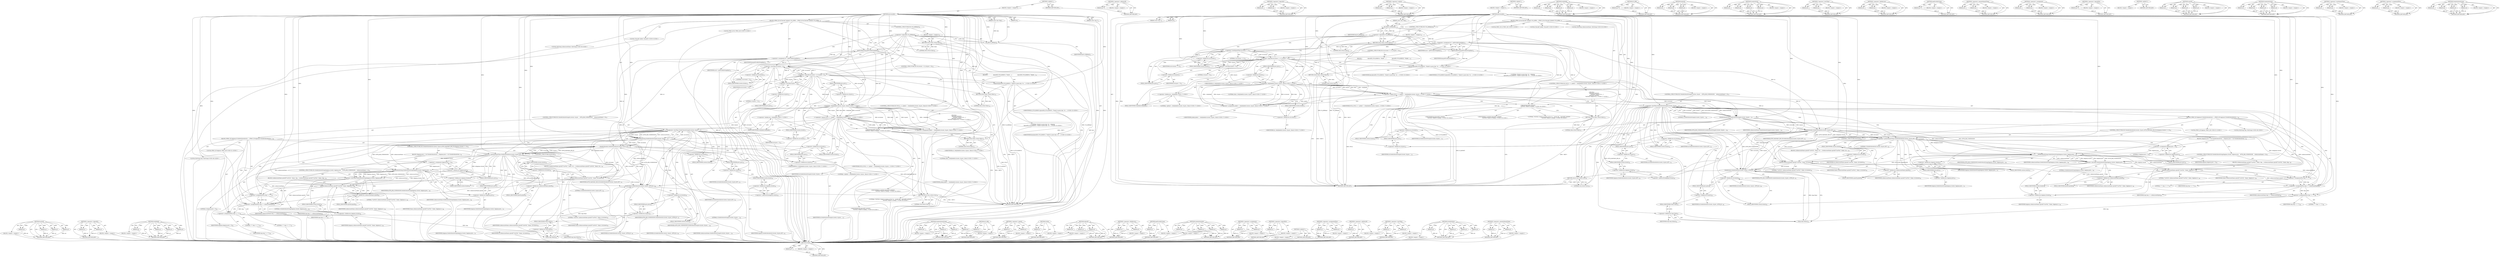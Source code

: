 digraph "GetAttributeString" {
vulnerable_269 [label=<(METHOD,sprintf)>];
vulnerable_270 [label=<(PARAM,p1)>];
vulnerable_271 [label=<(PARAM,p2)>];
vulnerable_272 [label=<(PARAM,p3)>];
vulnerable_273 [label=<(PARAM,p4)>];
vulnerable_274 [label=<(BLOCK,&lt;empty&gt;,&lt;empty&gt;)>];
vulnerable_275 [label=<(METHOD_RETURN,ANY)>];
vulnerable_213 [label=<(METHOD,&lt;operator&gt;.logicalOr)>];
vulnerable_214 [label=<(PARAM,p1)>];
vulnerable_215 [label=<(PARAM,p2)>];
vulnerable_216 [label=<(BLOCK,&lt;empty&gt;,&lt;empty&gt;)>];
vulnerable_217 [label=<(METHOD_RETURN,ANY)>];
vulnerable_239 [label=<(METHOD,GetJobAd)>];
vulnerable_240 [label=<(PARAM,p1)>];
vulnerable_241 [label=<(PARAM,p2)>];
vulnerable_242 [label=<(PARAM,p3)>];
vulnerable_243 [label=<(PARAM,p4)>];
vulnerable_244 [label=<(BLOCK,&lt;empty&gt;,&lt;empty&gt;)>];
vulnerable_245 [label=<(METHOD_RETURN,ANY)>];
vulnerable_6 [label=<(METHOD,&lt;global&gt;)<SUB>1</SUB>>];
vulnerable_7 [label=<(BLOCK,&lt;empty&gt;,&lt;empty&gt;)<SUB>1</SUB>>];
vulnerable_8 [label=<(METHOD,processJob)<SUB>1</SUB>>];
vulnerable_9 [label=<(PARAM,const char *key)<SUB>1</SUB>>];
vulnerable_10 [label=<(PARAM,const char *)<SUB>2</SUB>>];
vulnerable_11 [label=<(PARAM,int)<SUB>3</SUB>>];
vulnerable_12 [label=<(BLOCK,{
	PROC_ID id;
	ClassAd *jobAd;

	if (!IS_JOB(k...,{
	PROC_ID id;
	ClassAd *jobAd;

	if (!IS_JOB(k...)<SUB>4</SUB>>];
vulnerable_13 [label="<(LOCAL,PROC_ID id: PROC_ID)<SUB>5</SUB>>"];
vulnerable_14 [label="<(LOCAL,ClassAd* jobAd: ClassAd*)<SUB>6</SUB>>"];
vulnerable_15 [label=<(CONTROL_STRUCTURE,IF,if (!IS_JOB(key)))<SUB>8</SUB>>];
vulnerable_16 [label=<(&lt;operator&gt;.logicalNot,!IS_JOB(key))<SUB>8</SUB>>];
vulnerable_17 [label=<(IS_JOB,IS_JOB(key))<SUB>8</SUB>>];
vulnerable_18 [label=<(IDENTIFIER,key,IS_JOB(key))<SUB>8</SUB>>];
vulnerable_19 [label=<(BLOCK,&lt;empty&gt;,&lt;empty&gt;)<SUB>8</SUB>>];
vulnerable_20 [label=<(RETURN,return false;,return false;)<SUB>8</SUB>>];
vulnerable_21 [label=<(LITERAL,false,return false;)<SUB>8</SUB>>];
vulnerable_22 [label=<(&lt;operator&gt;.assignment,id = getProcByString(key))<SUB>11</SUB>>];
vulnerable_23 [label=<(IDENTIFIER,id,id = getProcByString(key))<SUB>11</SUB>>];
vulnerable_24 [label=<(getProcByString,getProcByString(key))<SUB>11</SUB>>];
vulnerable_25 [label=<(IDENTIFIER,key,getProcByString(key))<SUB>11</SUB>>];
vulnerable_26 [label=<(CONTROL_STRUCTURE,IF,if (id.cluster &lt; 0 || id.proc &lt; 0))<SUB>12</SUB>>];
vulnerable_27 [label=<(&lt;operator&gt;.logicalOr,id.cluster &lt; 0 || id.proc &lt; 0)<SUB>12</SUB>>];
vulnerable_28 [label=<(&lt;operator&gt;.lessThan,id.cluster &lt; 0)<SUB>12</SUB>>];
vulnerable_29 [label=<(&lt;operator&gt;.fieldAccess,id.cluster)<SUB>12</SUB>>];
vulnerable_30 [label=<(IDENTIFIER,id,id.cluster &lt; 0)<SUB>12</SUB>>];
vulnerable_31 [label=<(FIELD_IDENTIFIER,cluster,cluster)<SUB>12</SUB>>];
vulnerable_32 [label=<(LITERAL,0,id.cluster &lt; 0)<SUB>12</SUB>>];
vulnerable_33 [label=<(&lt;operator&gt;.lessThan,id.proc &lt; 0)<SUB>12</SUB>>];
vulnerable_34 [label=<(&lt;operator&gt;.fieldAccess,id.proc)<SUB>12</SUB>>];
vulnerable_35 [label=<(IDENTIFIER,id,id.proc &lt; 0)<SUB>12</SUB>>];
vulnerable_36 [label=<(FIELD_IDENTIFIER,proc,proc)<SUB>12</SUB>>];
vulnerable_37 [label=<(LITERAL,0,id.proc &lt; 0)<SUB>12</SUB>>];
vulnerable_38 [label=<(BLOCK,{
                dprintf(D_FULLDEBUG, &quot;Failed ...,{
                dprintf(D_FULLDEBUG, &quot;Failed ...)<SUB>12</SUB>>];
vulnerable_39 [label="<(dprintf,dprintf(D_FULLDEBUG, &quot;Failed to parse key: %s -...)<SUB>13</SUB>>"];
vulnerable_40 [label="<(IDENTIFIER,D_FULLDEBUG,dprintf(D_FULLDEBUG, &quot;Failed to parse key: %s -...)<SUB>13</SUB>>"];
vulnerable_41 [label="<(LITERAL,&quot;Failed to parse key: %s - skipping\n&quot;,dprintf(D_FULLDEBUG, &quot;Failed to parse key: %s -...)<SUB>13</SUB>>"];
vulnerable_42 [label="<(IDENTIFIER,key,dprintf(D_FULLDEBUG, &quot;Failed to parse key: %s -...)<SUB>13</SUB>>"];
vulnerable_43 [label=<(RETURN,return false;,return false;)<SUB>14</SUB>>];
vulnerable_44 [label=<(LITERAL,false,return false;)<SUB>14</SUB>>];
vulnerable_45 [label="<(CONTROL_STRUCTURE,IF,if (NULL == (jobAd = ::GetJobAd(id.cluster, id.proc, false))))<SUB>17</SUB>>"];
vulnerable_46 [label="<(&lt;operator&gt;.equals,NULL == (jobAd = ::GetJobAd(id.cluster, id.proc...)<SUB>17</SUB>>"];
vulnerable_47 [label="<(IDENTIFIER,NULL,NULL == (jobAd = ::GetJobAd(id.cluster, id.proc...)<SUB>17</SUB>>"];
vulnerable_48 [label="<(&lt;operator&gt;.assignment,jobAd = ::GetJobAd(id.cluster, id.proc, false))<SUB>17</SUB>>"];
vulnerable_49 [label="<(IDENTIFIER,jobAd,jobAd = ::GetJobAd(id.cluster, id.proc, false))<SUB>17</SUB>>"];
vulnerable_50 [label="<(GetJobAd,::GetJobAd(id.cluster, id.proc, false))<SUB>17</SUB>>"];
vulnerable_51 [label="<(&lt;operator&gt;.fieldAccess,::GetJobAd)<SUB>17</SUB>>"];
vulnerable_52 [label="<(LITERAL,&lt;global&gt;,::GetJobAd(id.cluster, id.proc, false))<SUB>17</SUB>>"];
vulnerable_53 [label=<(FIELD_IDENTIFIER,GetJobAd,GetJobAd)<SUB>17</SUB>>];
vulnerable_54 [label=<(&lt;operator&gt;.fieldAccess,id.cluster)<SUB>17</SUB>>];
vulnerable_55 [label="<(IDENTIFIER,id,::GetJobAd(id.cluster, id.proc, false))<SUB>17</SUB>>"];
vulnerable_56 [label=<(FIELD_IDENTIFIER,cluster,cluster)<SUB>17</SUB>>];
vulnerable_57 [label=<(&lt;operator&gt;.fieldAccess,id.proc)<SUB>17</SUB>>];
vulnerable_58 [label="<(IDENTIFIER,id,::GetJobAd(id.cluster, id.proc, false))<SUB>17</SUB>>"];
vulnerable_59 [label=<(FIELD_IDENTIFIER,proc,proc)<SUB>17</SUB>>];
vulnerable_60 [label="<(LITERAL,false,::GetJobAd(id.cluster, id.proc, false))<SUB>17</SUB>>"];
vulnerable_61 [label="<(BLOCK,{
		dprintf(D_ALWAYS,
				&quot;NOTICE: Failed to lo...,{
		dprintf(D_ALWAYS,
				&quot;NOTICE: Failed to lo...)<SUB>17</SUB>>"];
vulnerable_62 [label="<(dprintf,dprintf(D_ALWAYS,
				&quot;NOTICE: Failed to lookup...)<SUB>18</SUB>>"];
vulnerable_63 [label="<(IDENTIFIER,D_ALWAYS,dprintf(D_ALWAYS,
				&quot;NOTICE: Failed to lookup...)<SUB>18</SUB>>"];
vulnerable_64 [label="<(LITERAL,&quot;NOTICE: Failed to lookup ad for %s - maybe del...,dprintf(D_ALWAYS,
				&quot;NOTICE: Failed to lookup...)<SUB>19</SUB>>"];
vulnerable_65 [label="<(IDENTIFIER,key,dprintf(D_ALWAYS,
				&quot;NOTICE: Failed to lookup...)<SUB>20</SUB>>"];
vulnerable_66 [label=<(RETURN,return false;,return false;)<SUB>21</SUB>>];
vulnerable_67 [label=<(LITERAL,false,return false;)<SUB>21</SUB>>];
vulnerable_68 [label="<(LOCAL,MyString submissionName: MyString)<SUB>26</SUB>>"];
vulnerable_69 [label=<(CONTROL_STRUCTURE,IF,if (GetAttributeString(id.cluster, id.proc,
						   ATTR_JOB_SUBMISSION,
						   submissionName) &lt; 0))<SUB>27</SUB>>];
vulnerable_70 [label=<(&lt;operator&gt;.lessThan,GetAttributeString(id.cluster, id.proc,
						 ...)<SUB>27</SUB>>];
vulnerable_71 [label=<(GetAttributeString,GetAttributeString(id.cluster, id.proc,
						 ...)<SUB>27</SUB>>];
vulnerable_72 [label=<(&lt;operator&gt;.fieldAccess,id.cluster)<SUB>27</SUB>>];
vulnerable_73 [label=<(IDENTIFIER,id,GetAttributeString(id.cluster, id.proc,
						 ...)<SUB>27</SUB>>];
vulnerable_74 [label=<(FIELD_IDENTIFIER,cluster,cluster)<SUB>27</SUB>>];
vulnerable_75 [label=<(&lt;operator&gt;.fieldAccess,id.proc)<SUB>27</SUB>>];
vulnerable_76 [label=<(IDENTIFIER,id,GetAttributeString(id.cluster, id.proc,
						 ...)<SUB>27</SUB>>];
vulnerable_77 [label=<(FIELD_IDENTIFIER,proc,proc)<SUB>27</SUB>>];
vulnerable_78 [label=<(IDENTIFIER,ATTR_JOB_SUBMISSION,GetAttributeString(id.cluster, id.proc,
						 ...)<SUB>28</SUB>>];
vulnerable_79 [label=<(IDENTIFIER,submissionName,GetAttributeString(id.cluster, id.proc,
						 ...)<SUB>29</SUB>>];
vulnerable_80 [label=<(LITERAL,0,GetAttributeString(id.cluster, id.proc,
						 ...)<SUB>29</SUB>>];
vulnerable_81 [label=<(BLOCK,{

		PROC_ID dagman;
		if (GetAttributeInt(id.c...,{

		PROC_ID dagman;
		if (GetAttributeInt(id.c...)<SUB>29</SUB>>];
vulnerable_82 [label="<(LOCAL,PROC_ID dagman: PROC_ID)<SUB>31</SUB>>"];
vulnerable_83 [label=<(CONTROL_STRUCTURE,IF,if (GetAttributeInt(id.cluster, id.proc,
							ATTR_DAGMAN_JOB_ID,
							&amp;dagman.cluster) &gt;= 0))<SUB>32</SUB>>];
vulnerable_84 [label=<(&lt;operator&gt;.greaterEqualsThan,GetAttributeInt(id.cluster, id.proc,
							ATT...)<SUB>32</SUB>>];
vulnerable_85 [label=<(GetAttributeInt,GetAttributeInt(id.cluster, id.proc,
							ATT...)<SUB>32</SUB>>];
vulnerable_86 [label=<(&lt;operator&gt;.fieldAccess,id.cluster)<SUB>32</SUB>>];
vulnerable_87 [label=<(IDENTIFIER,id,GetAttributeInt(id.cluster, id.proc,
							ATT...)<SUB>32</SUB>>];
vulnerable_88 [label=<(FIELD_IDENTIFIER,cluster,cluster)<SUB>32</SUB>>];
vulnerable_89 [label=<(&lt;operator&gt;.fieldAccess,id.proc)<SUB>32</SUB>>];
vulnerable_90 [label=<(IDENTIFIER,id,GetAttributeInt(id.cluster, id.proc,
							ATT...)<SUB>32</SUB>>];
vulnerable_91 [label=<(FIELD_IDENTIFIER,proc,proc)<SUB>32</SUB>>];
vulnerable_92 [label=<(IDENTIFIER,ATTR_DAGMAN_JOB_ID,GetAttributeInt(id.cluster, id.proc,
							ATT...)<SUB>33</SUB>>];
vulnerable_93 [label=<(&lt;operator&gt;.addressOf,&amp;dagman.cluster)<SUB>34</SUB>>];
vulnerable_94 [label=<(&lt;operator&gt;.fieldAccess,dagman.cluster)<SUB>34</SUB>>];
vulnerable_95 [label=<(IDENTIFIER,dagman,GetAttributeInt(id.cluster, id.proc,
							ATT...)<SUB>34</SUB>>];
vulnerable_96 [label=<(FIELD_IDENTIFIER,cluster,cluster)<SUB>34</SUB>>];
vulnerable_97 [label=<(LITERAL,0,GetAttributeInt(id.cluster, id.proc,
							ATT...)<SUB>34</SUB>>];
vulnerable_98 [label=<(BLOCK,{
			dagman.proc = 0;

			if (GetAttributeStrin...,{
			dagman.proc = 0;

			if (GetAttributeStrin...)<SUB>34</SUB>>];
vulnerable_99 [label=<(&lt;operator&gt;.assignment,dagman.proc = 0)<SUB>35</SUB>>];
vulnerable_100 [label=<(&lt;operator&gt;.fieldAccess,dagman.proc)<SUB>35</SUB>>];
vulnerable_101 [label=<(IDENTIFIER,dagman,dagman.proc = 0)<SUB>35</SUB>>];
vulnerable_102 [label=<(FIELD_IDENTIFIER,proc,proc)<SUB>35</SUB>>];
vulnerable_103 [label=<(LITERAL,0,dagman.proc = 0)<SUB>35</SUB>>];
vulnerable_104 [label=<(CONTROL_STRUCTURE,IF,if (GetAttributeString(dagman.cluster, dagman.proc,
								   ATTR_JOB_SUBMISSION,
								   submissionName) &lt; 0))<SUB>37</SUB>>];
vulnerable_105 [label=<(&lt;operator&gt;.lessThan,GetAttributeString(dagman.cluster, dagman.proc,...)<SUB>37</SUB>>];
vulnerable_106 [label=<(GetAttributeString,GetAttributeString(dagman.cluster, dagman.proc,...)<SUB>37</SUB>>];
vulnerable_107 [label=<(&lt;operator&gt;.fieldAccess,dagman.cluster)<SUB>37</SUB>>];
vulnerable_108 [label=<(IDENTIFIER,dagman,GetAttributeString(dagman.cluster, dagman.proc,...)<SUB>37</SUB>>];
vulnerable_109 [label=<(FIELD_IDENTIFIER,cluster,cluster)<SUB>37</SUB>>];
vulnerable_110 [label=<(&lt;operator&gt;.fieldAccess,dagman.proc)<SUB>37</SUB>>];
vulnerable_111 [label=<(IDENTIFIER,dagman,GetAttributeString(dagman.cluster, dagman.proc,...)<SUB>37</SUB>>];
vulnerable_112 [label=<(FIELD_IDENTIFIER,proc,proc)<SUB>37</SUB>>];
vulnerable_113 [label=<(IDENTIFIER,ATTR_JOB_SUBMISSION,GetAttributeString(dagman.cluster, dagman.proc,...)<SUB>38</SUB>>];
vulnerable_114 [label=<(IDENTIFIER,submissionName,GetAttributeString(dagman.cluster, dagman.proc,...)<SUB>39</SUB>>];
vulnerable_115 [label=<(LITERAL,0,GetAttributeString(dagman.cluster, dagman.proc,...)<SUB>39</SUB>>];
vulnerable_116 [label=<(BLOCK,{
				submissionName.sprintf(&quot;%s#%d&quot;, Name, dag...,{
				submissionName.sprintf(&quot;%s#%d&quot;, Name, dag...)<SUB>39</SUB>>];
vulnerable_117 [label=<(sprintf,submissionName.sprintf(&quot;%s#%d&quot;, Name, dagman.cl...)<SUB>40</SUB>>];
vulnerable_118 [label=<(&lt;operator&gt;.fieldAccess,submissionName.sprintf)<SUB>40</SUB>>];
vulnerable_119 [label=<(IDENTIFIER,submissionName,submissionName.sprintf(&quot;%s#%d&quot;, Name, dagman.cl...)<SUB>40</SUB>>];
vulnerable_120 [label=<(FIELD_IDENTIFIER,sprintf,sprintf)<SUB>40</SUB>>];
vulnerable_121 [label=<(LITERAL,&quot;%s#%d&quot;,submissionName.sprintf(&quot;%s#%d&quot;, Name, dagman.cl...)<SUB>40</SUB>>];
vulnerable_122 [label=<(IDENTIFIER,Name,submissionName.sprintf(&quot;%s#%d&quot;, Name, dagman.cl...)<SUB>40</SUB>>];
vulnerable_123 [label=<(&lt;operator&gt;.fieldAccess,dagman.cluster)<SUB>40</SUB>>];
vulnerable_124 [label=<(IDENTIFIER,dagman,submissionName.sprintf(&quot;%s#%d&quot;, Name, dagman.cl...)<SUB>40</SUB>>];
vulnerable_125 [label=<(FIELD_IDENTIFIER,cluster,cluster)<SUB>40</SUB>>];
vulnerable_126 [label=<(CONTROL_STRUCTURE,ELSE,else)<SUB>42</SUB>>];
vulnerable_127 [label=<(BLOCK,{
			submissionName.sprintf(&quot;%s#%d&quot;, Name, id.c...,{
			submissionName.sprintf(&quot;%s#%d&quot;, Name, id.c...)<SUB>42</SUB>>];
vulnerable_128 [label=<(sprintf,submissionName.sprintf(&quot;%s#%d&quot;, Name, id.cluster))<SUB>43</SUB>>];
vulnerable_129 [label=<(&lt;operator&gt;.fieldAccess,submissionName.sprintf)<SUB>43</SUB>>];
vulnerable_130 [label=<(IDENTIFIER,submissionName,submissionName.sprintf(&quot;%s#%d&quot;, Name, id.cluster))<SUB>43</SUB>>];
vulnerable_131 [label=<(FIELD_IDENTIFIER,sprintf,sprintf)<SUB>43</SUB>>];
vulnerable_132 [label=<(LITERAL,&quot;%s#%d&quot;,submissionName.sprintf(&quot;%s#%d&quot;, Name, id.cluster))<SUB>43</SUB>>];
vulnerable_133 [label=<(IDENTIFIER,Name,submissionName.sprintf(&quot;%s#%d&quot;, Name, id.cluster))<SUB>43</SUB>>];
vulnerable_134 [label=<(&lt;operator&gt;.fieldAccess,id.cluster)<SUB>43</SUB>>];
vulnerable_135 [label=<(IDENTIFIER,id,submissionName.sprintf(&quot;%s#%d&quot;, Name, id.cluster))<SUB>43</SUB>>];
vulnerable_136 [label=<(FIELD_IDENTIFIER,cluster,cluster)<SUB>43</SUB>>];
vulnerable_137 [label="<(LOCAL,MyString tmp: MyString)<SUB>46</SUB>>"];
vulnerable_138 [label=<(&lt;operator&gt;.assignmentPlus,tmp += &quot;\&quot;&quot;)<SUB>47</SUB>>];
vulnerable_139 [label=<(IDENTIFIER,tmp,tmp += &quot;\&quot;&quot;)<SUB>47</SUB>>];
vulnerable_140 [label=<(LITERAL,&quot;\&quot;&quot;,tmp += &quot;\&quot;&quot;)<SUB>47</SUB>>];
vulnerable_141 [label=<(&lt;operator&gt;.assignmentPlus,tmp += submissionName)<SUB>48</SUB>>];
vulnerable_142 [label=<(IDENTIFIER,tmp,tmp += submissionName)<SUB>48</SUB>>];
vulnerable_143 [label=<(IDENTIFIER,submissionName,tmp += submissionName)<SUB>48</SUB>>];
vulnerable_144 [label=<(&lt;operator&gt;.assignmentPlus,tmp += &quot;\&quot;&quot;)<SUB>49</SUB>>];
vulnerable_145 [label=<(IDENTIFIER,tmp,tmp += &quot;\&quot;&quot;)<SUB>49</SUB>>];
vulnerable_146 [label=<(LITERAL,&quot;\&quot;&quot;,tmp += &quot;\&quot;&quot;)<SUB>49</SUB>>];
vulnerable_147 [label=<(SetAttribute,SetAttribute(id.cluster, id.proc,
					 ATTR_JO...)<SUB>50</SUB>>];
vulnerable_148 [label=<(&lt;operator&gt;.fieldAccess,id.cluster)<SUB>50</SUB>>];
vulnerable_149 [label=<(IDENTIFIER,id,SetAttribute(id.cluster, id.proc,
					 ATTR_JO...)<SUB>50</SUB>>];
vulnerable_150 [label=<(FIELD_IDENTIFIER,cluster,cluster)<SUB>50</SUB>>];
vulnerable_151 [label=<(&lt;operator&gt;.fieldAccess,id.proc)<SUB>50</SUB>>];
vulnerable_152 [label=<(IDENTIFIER,id,SetAttribute(id.cluster, id.proc,
					 ATTR_JO...)<SUB>50</SUB>>];
vulnerable_153 [label=<(FIELD_IDENTIFIER,proc,proc)<SUB>50</SUB>>];
vulnerable_154 [label=<(IDENTIFIER,ATTR_JOB_SUBMISSION,SetAttribute(id.cluster, id.proc,
					 ATTR_JO...)<SUB>51</SUB>>];
vulnerable_155 [label=<(Value,tmp.Value())<SUB>52</SUB>>];
vulnerable_156 [label=<(&lt;operator&gt;.fieldAccess,tmp.Value)<SUB>52</SUB>>];
vulnerable_157 [label=<(IDENTIFIER,tmp,tmp.Value())<SUB>52</SUB>>];
vulnerable_158 [label=<(FIELD_IDENTIFIER,Value,Value)<SUB>52</SUB>>];
vulnerable_159 [label=<(RETURN,return true;,return true;)<SUB>55</SUB>>];
vulnerable_160 [label=<(LITERAL,true,return true;)<SUB>55</SUB>>];
vulnerable_161 [label=<(METHOD_RETURN,ANY)<SUB>1</SUB>>];
vulnerable_163 [label=<(METHOD_RETURN,ANY)<SUB>1</SUB>>];
vulnerable_246 [label=<(METHOD,GetAttributeString)>];
vulnerable_247 [label=<(PARAM,p1)>];
vulnerable_248 [label=<(PARAM,p2)>];
vulnerable_249 [label=<(PARAM,p3)>];
vulnerable_250 [label=<(PARAM,p4)>];
vulnerable_251 [label=<(BLOCK,&lt;empty&gt;,&lt;empty&gt;)>];
vulnerable_252 [label=<(METHOD_RETURN,ANY)>];
vulnerable_200 [label=<(METHOD,IS_JOB)>];
vulnerable_201 [label=<(PARAM,p1)>];
vulnerable_202 [label=<(BLOCK,&lt;empty&gt;,&lt;empty&gt;)>];
vulnerable_203 [label=<(METHOD_RETURN,ANY)>];
vulnerable_234 [label=<(METHOD,&lt;operator&gt;.equals)>];
vulnerable_235 [label=<(PARAM,p1)>];
vulnerable_236 [label=<(PARAM,p2)>];
vulnerable_237 [label=<(BLOCK,&lt;empty&gt;,&lt;empty&gt;)>];
vulnerable_238 [label=<(METHOD_RETURN,ANY)>];
vulnerable_288 [label=<(METHOD,Value)>];
vulnerable_289 [label=<(PARAM,p1)>];
vulnerable_290 [label=<(BLOCK,&lt;empty&gt;,&lt;empty&gt;)>];
vulnerable_291 [label=<(METHOD_RETURN,ANY)>];
vulnerable_228 [label=<(METHOD,dprintf)>];
vulnerable_229 [label=<(PARAM,p1)>];
vulnerable_230 [label=<(PARAM,p2)>];
vulnerable_231 [label=<(PARAM,p3)>];
vulnerable_232 [label=<(BLOCK,&lt;empty&gt;,&lt;empty&gt;)>];
vulnerable_233 [label=<(METHOD_RETURN,ANY)>];
vulnerable_223 [label=<(METHOD,&lt;operator&gt;.fieldAccess)>];
vulnerable_224 [label=<(PARAM,p1)>];
vulnerable_225 [label=<(PARAM,p2)>];
vulnerable_226 [label=<(BLOCK,&lt;empty&gt;,&lt;empty&gt;)>];
vulnerable_227 [label=<(METHOD_RETURN,ANY)>];
vulnerable_209 [label=<(METHOD,getProcByString)>];
vulnerable_210 [label=<(PARAM,p1)>];
vulnerable_211 [label=<(BLOCK,&lt;empty&gt;,&lt;empty&gt;)>];
vulnerable_212 [label=<(METHOD_RETURN,ANY)>];
vulnerable_258 [label=<(METHOD,GetAttributeInt)>];
vulnerable_259 [label=<(PARAM,p1)>];
vulnerable_260 [label=<(PARAM,p2)>];
vulnerable_261 [label=<(PARAM,p3)>];
vulnerable_262 [label=<(PARAM,p4)>];
vulnerable_263 [label=<(BLOCK,&lt;empty&gt;,&lt;empty&gt;)>];
vulnerable_264 [label=<(METHOD_RETURN,ANY)>];
vulnerable_204 [label=<(METHOD,&lt;operator&gt;.assignment)>];
vulnerable_205 [label=<(PARAM,p1)>];
vulnerable_206 [label=<(PARAM,p2)>];
vulnerable_207 [label=<(BLOCK,&lt;empty&gt;,&lt;empty&gt;)>];
vulnerable_208 [label=<(METHOD_RETURN,ANY)>];
vulnerable_196 [label=<(METHOD,&lt;operator&gt;.logicalNot)>];
vulnerable_197 [label=<(PARAM,p1)>];
vulnerable_198 [label=<(BLOCK,&lt;empty&gt;,&lt;empty&gt;)>];
vulnerable_199 [label=<(METHOD_RETURN,ANY)>];
vulnerable_190 [label=<(METHOD,&lt;global&gt;)<SUB>1</SUB>>];
vulnerable_191 [label=<(BLOCK,&lt;empty&gt;,&lt;empty&gt;)>];
vulnerable_192 [label=<(METHOD_RETURN,ANY)>];
vulnerable_276 [label=<(METHOD,&lt;operator&gt;.assignmentPlus)>];
vulnerable_277 [label=<(PARAM,p1)>];
vulnerable_278 [label=<(PARAM,p2)>];
vulnerable_279 [label=<(BLOCK,&lt;empty&gt;,&lt;empty&gt;)>];
vulnerable_280 [label=<(METHOD_RETURN,ANY)>];
vulnerable_265 [label=<(METHOD,&lt;operator&gt;.addressOf)>];
vulnerable_266 [label=<(PARAM,p1)>];
vulnerable_267 [label=<(BLOCK,&lt;empty&gt;,&lt;empty&gt;)>];
vulnerable_268 [label=<(METHOD_RETURN,ANY)>];
vulnerable_218 [label=<(METHOD,&lt;operator&gt;.lessThan)>];
vulnerable_219 [label=<(PARAM,p1)>];
vulnerable_220 [label=<(PARAM,p2)>];
vulnerable_221 [label=<(BLOCK,&lt;empty&gt;,&lt;empty&gt;)>];
vulnerable_222 [label=<(METHOD_RETURN,ANY)>];
vulnerable_281 [label=<(METHOD,SetAttribute)>];
vulnerable_282 [label=<(PARAM,p1)>];
vulnerable_283 [label=<(PARAM,p2)>];
vulnerable_284 [label=<(PARAM,p3)>];
vulnerable_285 [label=<(PARAM,p4)>];
vulnerable_286 [label=<(BLOCK,&lt;empty&gt;,&lt;empty&gt;)>];
vulnerable_287 [label=<(METHOD_RETURN,ANY)>];
vulnerable_253 [label=<(METHOD,&lt;operator&gt;.greaterEqualsThan)>];
vulnerable_254 [label=<(PARAM,p1)>];
vulnerable_255 [label=<(PARAM,p2)>];
vulnerable_256 [label=<(BLOCK,&lt;empty&gt;,&lt;empty&gt;)>];
vulnerable_257 [label=<(METHOD_RETURN,ANY)>];
fixed_293 [label=<(METHOD,Value)>];
fixed_294 [label=<(PARAM,p1)>];
fixed_295 [label=<(BLOCK,&lt;empty&gt;,&lt;empty&gt;)>];
fixed_296 [label=<(METHOD_RETURN,ANY)>];
fixed_270 [label=<(METHOD,&lt;operator&gt;.addressOf)>];
fixed_271 [label=<(PARAM,p1)>];
fixed_272 [label=<(BLOCK,&lt;empty&gt;,&lt;empty&gt;)>];
fixed_273 [label=<(METHOD_RETURN,ANY)>];
fixed_213 [label=<(METHOD,&lt;operator&gt;.logicalOr)>];
fixed_214 [label=<(PARAM,p1)>];
fixed_215 [label=<(PARAM,p2)>];
fixed_216 [label=<(BLOCK,&lt;empty&gt;,&lt;empty&gt;)>];
fixed_217 [label=<(METHOD_RETURN,ANY)>];
fixed_239 [label=<(METHOD,&lt;operator&gt;.equals)>];
fixed_240 [label=<(PARAM,p1)>];
fixed_241 [label=<(PARAM,p2)>];
fixed_242 [label=<(BLOCK,&lt;empty&gt;,&lt;empty&gt;)>];
fixed_243 [label=<(METHOD_RETURN,ANY)>];
fixed_6 [label=<(METHOD,&lt;global&gt;)<SUB>1</SUB>>];
fixed_7 [label=<(BLOCK,&lt;empty&gt;,&lt;empty&gt;)<SUB>1</SUB>>];
fixed_8 [label=<(METHOD,processJob)<SUB>1</SUB>>];
fixed_9 [label=<(PARAM,const char *key)<SUB>1</SUB>>];
fixed_10 [label=<(PARAM,const char *)<SUB>2</SUB>>];
fixed_11 [label=<(PARAM,int)<SUB>3</SUB>>];
fixed_12 [label=<(BLOCK,{
	PROC_ID id;
	ClassAd *jobAd;

	if (!IS_JOB(k...,{
	PROC_ID id;
	ClassAd *jobAd;

	if (!IS_JOB(k...)<SUB>4</SUB>>];
fixed_13 [label="<(LOCAL,PROC_ID id: PROC_ID)<SUB>5</SUB>>"];
fixed_14 [label="<(LOCAL,ClassAd* jobAd: ClassAd*)<SUB>6</SUB>>"];
fixed_15 [label=<(CONTROL_STRUCTURE,IF,if (!IS_JOB(key)))<SUB>8</SUB>>];
fixed_16 [label=<(&lt;operator&gt;.logicalNot,!IS_JOB(key))<SUB>8</SUB>>];
fixed_17 [label=<(IS_JOB,IS_JOB(key))<SUB>8</SUB>>];
fixed_18 [label=<(IDENTIFIER,key,IS_JOB(key))<SUB>8</SUB>>];
fixed_19 [label=<(BLOCK,&lt;empty&gt;,&lt;empty&gt;)<SUB>8</SUB>>];
fixed_20 [label=<(RETURN,return false;,return false;)<SUB>8</SUB>>];
fixed_21 [label=<(LITERAL,false,return false;)<SUB>8</SUB>>];
fixed_22 [label=<(&lt;operator&gt;.assignment,id = getProcByString(key))<SUB>11</SUB>>];
fixed_23 [label=<(IDENTIFIER,id,id = getProcByString(key))<SUB>11</SUB>>];
fixed_24 [label=<(getProcByString,getProcByString(key))<SUB>11</SUB>>];
fixed_25 [label=<(IDENTIFIER,key,getProcByString(key))<SUB>11</SUB>>];
fixed_26 [label=<(CONTROL_STRUCTURE,IF,if (id.cluster &lt;= 0 || id.proc &lt; 0))<SUB>12</SUB>>];
fixed_27 [label=<(&lt;operator&gt;.logicalOr,id.cluster &lt;= 0 || id.proc &lt; 0)<SUB>12</SUB>>];
fixed_28 [label=<(&lt;operator&gt;.lessEqualsThan,id.cluster &lt;= 0)<SUB>12</SUB>>];
fixed_29 [label=<(&lt;operator&gt;.fieldAccess,id.cluster)<SUB>12</SUB>>];
fixed_30 [label=<(IDENTIFIER,id,id.cluster &lt;= 0)<SUB>12</SUB>>];
fixed_31 [label=<(FIELD_IDENTIFIER,cluster,cluster)<SUB>12</SUB>>];
fixed_32 [label=<(LITERAL,0,id.cluster &lt;= 0)<SUB>12</SUB>>];
fixed_33 [label=<(&lt;operator&gt;.lessThan,id.proc &lt; 0)<SUB>12</SUB>>];
fixed_34 [label=<(&lt;operator&gt;.fieldAccess,id.proc)<SUB>12</SUB>>];
fixed_35 [label=<(IDENTIFIER,id,id.proc &lt; 0)<SUB>12</SUB>>];
fixed_36 [label=<(FIELD_IDENTIFIER,proc,proc)<SUB>12</SUB>>];
fixed_37 [label=<(LITERAL,0,id.proc &lt; 0)<SUB>12</SUB>>];
fixed_38 [label=<(BLOCK,{
                dprintf(D_FULLDEBUG, &quot;Failed ...,{
                dprintf(D_FULLDEBUG, &quot;Failed ...)<SUB>12</SUB>>];
fixed_39 [label="<(dprintf,dprintf(D_FULLDEBUG, &quot;Failed to parse key: %s -...)<SUB>13</SUB>>"];
fixed_40 [label="<(IDENTIFIER,D_FULLDEBUG,dprintf(D_FULLDEBUG, &quot;Failed to parse key: %s -...)<SUB>13</SUB>>"];
fixed_41 [label="<(LITERAL,&quot;Failed to parse key: %s - skipping\n&quot;,dprintf(D_FULLDEBUG, &quot;Failed to parse key: %s -...)<SUB>13</SUB>>"];
fixed_42 [label="<(IDENTIFIER,key,dprintf(D_FULLDEBUG, &quot;Failed to parse key: %s -...)<SUB>13</SUB>>"];
fixed_43 [label=<(RETURN,return false;,return false;)<SUB>14</SUB>>];
fixed_44 [label=<(LITERAL,false,return false;)<SUB>14</SUB>>];
fixed_45 [label="<(CONTROL_STRUCTURE,IF,if (NULL == (jobAd = ::GetJobAd(id.cluster, id.proc, false))))<SUB>17</SUB>>"];
fixed_46 [label="<(&lt;operator&gt;.equals,NULL == (jobAd = ::GetJobAd(id.cluster, id.proc...)<SUB>17</SUB>>"];
fixed_47 [label="<(IDENTIFIER,NULL,NULL == (jobAd = ::GetJobAd(id.cluster, id.proc...)<SUB>17</SUB>>"];
fixed_48 [label="<(&lt;operator&gt;.assignment,jobAd = ::GetJobAd(id.cluster, id.proc, false))<SUB>17</SUB>>"];
fixed_49 [label="<(IDENTIFIER,jobAd,jobAd = ::GetJobAd(id.cluster, id.proc, false))<SUB>17</SUB>>"];
fixed_50 [label="<(GetJobAd,::GetJobAd(id.cluster, id.proc, false))<SUB>17</SUB>>"];
fixed_51 [label="<(&lt;operator&gt;.fieldAccess,::GetJobAd)<SUB>17</SUB>>"];
fixed_52 [label="<(LITERAL,&lt;global&gt;,::GetJobAd(id.cluster, id.proc, false))<SUB>17</SUB>>"];
fixed_53 [label=<(FIELD_IDENTIFIER,GetJobAd,GetJobAd)<SUB>17</SUB>>];
fixed_54 [label=<(&lt;operator&gt;.fieldAccess,id.cluster)<SUB>17</SUB>>];
fixed_55 [label="<(IDENTIFIER,id,::GetJobAd(id.cluster, id.proc, false))<SUB>17</SUB>>"];
fixed_56 [label=<(FIELD_IDENTIFIER,cluster,cluster)<SUB>17</SUB>>];
fixed_57 [label=<(&lt;operator&gt;.fieldAccess,id.proc)<SUB>17</SUB>>];
fixed_58 [label="<(IDENTIFIER,id,::GetJobAd(id.cluster, id.proc, false))<SUB>17</SUB>>"];
fixed_59 [label=<(FIELD_IDENTIFIER,proc,proc)<SUB>17</SUB>>];
fixed_60 [label="<(LITERAL,false,::GetJobAd(id.cluster, id.proc, false))<SUB>17</SUB>>"];
fixed_61 [label="<(BLOCK,{
		dprintf(D_ALWAYS,
				&quot;NOTICE: Failed to lo...,{
		dprintf(D_ALWAYS,
				&quot;NOTICE: Failed to lo...)<SUB>17</SUB>>"];
fixed_62 [label="<(dprintf,dprintf(D_ALWAYS,
				&quot;NOTICE: Failed to lookup...)<SUB>18</SUB>>"];
fixed_63 [label="<(IDENTIFIER,D_ALWAYS,dprintf(D_ALWAYS,
				&quot;NOTICE: Failed to lookup...)<SUB>18</SUB>>"];
fixed_64 [label="<(LITERAL,&quot;NOTICE: Failed to lookup ad for %s - maybe del...,dprintf(D_ALWAYS,
				&quot;NOTICE: Failed to lookup...)<SUB>19</SUB>>"];
fixed_65 [label="<(IDENTIFIER,key,dprintf(D_ALWAYS,
				&quot;NOTICE: Failed to lookup...)<SUB>20</SUB>>"];
fixed_66 [label=<(RETURN,return false;,return false;)<SUB>21</SUB>>];
fixed_67 [label=<(LITERAL,false,return false;)<SUB>21</SUB>>];
fixed_68 [label="<(LOCAL,MyString submissionName: MyString)<SUB>26</SUB>>"];
fixed_69 [label=<(CONTROL_STRUCTURE,IF,if (GetAttributeString(id.cluster, id.proc,
						   ATTR_JOB_SUBMISSION,
						   submissionName) &lt; 0))<SUB>27</SUB>>];
fixed_70 [label=<(&lt;operator&gt;.lessThan,GetAttributeString(id.cluster, id.proc,
						 ...)<SUB>27</SUB>>];
fixed_71 [label=<(GetAttributeString,GetAttributeString(id.cluster, id.proc,
						 ...)<SUB>27</SUB>>];
fixed_72 [label=<(&lt;operator&gt;.fieldAccess,id.cluster)<SUB>27</SUB>>];
fixed_73 [label=<(IDENTIFIER,id,GetAttributeString(id.cluster, id.proc,
						 ...)<SUB>27</SUB>>];
fixed_74 [label=<(FIELD_IDENTIFIER,cluster,cluster)<SUB>27</SUB>>];
fixed_75 [label=<(&lt;operator&gt;.fieldAccess,id.proc)<SUB>27</SUB>>];
fixed_76 [label=<(IDENTIFIER,id,GetAttributeString(id.cluster, id.proc,
						 ...)<SUB>27</SUB>>];
fixed_77 [label=<(FIELD_IDENTIFIER,proc,proc)<SUB>27</SUB>>];
fixed_78 [label=<(IDENTIFIER,ATTR_JOB_SUBMISSION,GetAttributeString(id.cluster, id.proc,
						 ...)<SUB>28</SUB>>];
fixed_79 [label=<(IDENTIFIER,submissionName,GetAttributeString(id.cluster, id.proc,
						 ...)<SUB>29</SUB>>];
fixed_80 [label=<(LITERAL,0,GetAttributeString(id.cluster, id.proc,
						 ...)<SUB>29</SUB>>];
fixed_81 [label=<(BLOCK,{

		PROC_ID dagman;
		if (GetAttributeInt(id.c...,{

		PROC_ID dagman;
		if (GetAttributeInt(id.c...)<SUB>29</SUB>>];
fixed_82 [label="<(LOCAL,PROC_ID dagman: PROC_ID)<SUB>31</SUB>>"];
fixed_83 [label=<(CONTROL_STRUCTURE,IF,if (GetAttributeInt(id.cluster, id.proc,
							ATTR_DAGMAN_JOB_ID,
							&amp;dagman.cluster) &gt;= 0))<SUB>32</SUB>>];
fixed_84 [label=<(&lt;operator&gt;.greaterEqualsThan,GetAttributeInt(id.cluster, id.proc,
							ATT...)<SUB>32</SUB>>];
fixed_85 [label=<(GetAttributeInt,GetAttributeInt(id.cluster, id.proc,
							ATT...)<SUB>32</SUB>>];
fixed_86 [label=<(&lt;operator&gt;.fieldAccess,id.cluster)<SUB>32</SUB>>];
fixed_87 [label=<(IDENTIFIER,id,GetAttributeInt(id.cluster, id.proc,
							ATT...)<SUB>32</SUB>>];
fixed_88 [label=<(FIELD_IDENTIFIER,cluster,cluster)<SUB>32</SUB>>];
fixed_89 [label=<(&lt;operator&gt;.fieldAccess,id.proc)<SUB>32</SUB>>];
fixed_90 [label=<(IDENTIFIER,id,GetAttributeInt(id.cluster, id.proc,
							ATT...)<SUB>32</SUB>>];
fixed_91 [label=<(FIELD_IDENTIFIER,proc,proc)<SUB>32</SUB>>];
fixed_92 [label=<(IDENTIFIER,ATTR_DAGMAN_JOB_ID,GetAttributeInt(id.cluster, id.proc,
							ATT...)<SUB>33</SUB>>];
fixed_93 [label=<(&lt;operator&gt;.addressOf,&amp;dagman.cluster)<SUB>34</SUB>>];
fixed_94 [label=<(&lt;operator&gt;.fieldAccess,dagman.cluster)<SUB>34</SUB>>];
fixed_95 [label=<(IDENTIFIER,dagman,GetAttributeInt(id.cluster, id.proc,
							ATT...)<SUB>34</SUB>>];
fixed_96 [label=<(FIELD_IDENTIFIER,cluster,cluster)<SUB>34</SUB>>];
fixed_97 [label=<(LITERAL,0,GetAttributeInt(id.cluster, id.proc,
							ATT...)<SUB>34</SUB>>];
fixed_98 [label=<(BLOCK,{
			dagman.proc = 0;

			if (GetAttributeStrin...,{
			dagman.proc = 0;

			if (GetAttributeStrin...)<SUB>34</SUB>>];
fixed_99 [label=<(&lt;operator&gt;.assignment,dagman.proc = 0)<SUB>35</SUB>>];
fixed_100 [label=<(&lt;operator&gt;.fieldAccess,dagman.proc)<SUB>35</SUB>>];
fixed_101 [label=<(IDENTIFIER,dagman,dagman.proc = 0)<SUB>35</SUB>>];
fixed_102 [label=<(FIELD_IDENTIFIER,proc,proc)<SUB>35</SUB>>];
fixed_103 [label=<(LITERAL,0,dagman.proc = 0)<SUB>35</SUB>>];
fixed_104 [label=<(CONTROL_STRUCTURE,IF,if (GetAttributeString(dagman.cluster, dagman.proc,
								   ATTR_JOB_SUBMISSION,
								   submissionName) &lt; 0))<SUB>37</SUB>>];
fixed_105 [label=<(&lt;operator&gt;.lessThan,GetAttributeString(dagman.cluster, dagman.proc,...)<SUB>37</SUB>>];
fixed_106 [label=<(GetAttributeString,GetAttributeString(dagman.cluster, dagman.proc,...)<SUB>37</SUB>>];
fixed_107 [label=<(&lt;operator&gt;.fieldAccess,dagman.cluster)<SUB>37</SUB>>];
fixed_108 [label=<(IDENTIFIER,dagman,GetAttributeString(dagman.cluster, dagman.proc,...)<SUB>37</SUB>>];
fixed_109 [label=<(FIELD_IDENTIFIER,cluster,cluster)<SUB>37</SUB>>];
fixed_110 [label=<(&lt;operator&gt;.fieldAccess,dagman.proc)<SUB>37</SUB>>];
fixed_111 [label=<(IDENTIFIER,dagman,GetAttributeString(dagman.cluster, dagman.proc,...)<SUB>37</SUB>>];
fixed_112 [label=<(FIELD_IDENTIFIER,proc,proc)<SUB>37</SUB>>];
fixed_113 [label=<(IDENTIFIER,ATTR_JOB_SUBMISSION,GetAttributeString(dagman.cluster, dagman.proc,...)<SUB>38</SUB>>];
fixed_114 [label=<(IDENTIFIER,submissionName,GetAttributeString(dagman.cluster, dagman.proc,...)<SUB>39</SUB>>];
fixed_115 [label=<(LITERAL,0,GetAttributeString(dagman.cluster, dagman.proc,...)<SUB>39</SUB>>];
fixed_116 [label=<(BLOCK,{
				submissionName.sprintf(&quot;%s#%d&quot;, Name, dag...,{
				submissionName.sprintf(&quot;%s#%d&quot;, Name, dag...)<SUB>39</SUB>>];
fixed_117 [label=<(sprintf,submissionName.sprintf(&quot;%s#%d&quot;, Name, dagman.cl...)<SUB>40</SUB>>];
fixed_118 [label=<(&lt;operator&gt;.fieldAccess,submissionName.sprintf)<SUB>40</SUB>>];
fixed_119 [label=<(IDENTIFIER,submissionName,submissionName.sprintf(&quot;%s#%d&quot;, Name, dagman.cl...)<SUB>40</SUB>>];
fixed_120 [label=<(FIELD_IDENTIFIER,sprintf,sprintf)<SUB>40</SUB>>];
fixed_121 [label=<(LITERAL,&quot;%s#%d&quot;,submissionName.sprintf(&quot;%s#%d&quot;, Name, dagman.cl...)<SUB>40</SUB>>];
fixed_122 [label=<(IDENTIFIER,Name,submissionName.sprintf(&quot;%s#%d&quot;, Name, dagman.cl...)<SUB>40</SUB>>];
fixed_123 [label=<(&lt;operator&gt;.fieldAccess,dagman.cluster)<SUB>40</SUB>>];
fixed_124 [label=<(IDENTIFIER,dagman,submissionName.sprintf(&quot;%s#%d&quot;, Name, dagman.cl...)<SUB>40</SUB>>];
fixed_125 [label=<(FIELD_IDENTIFIER,cluster,cluster)<SUB>40</SUB>>];
fixed_126 [label=<(CONTROL_STRUCTURE,ELSE,else)<SUB>42</SUB>>];
fixed_127 [label=<(BLOCK,{
			submissionName.sprintf(&quot;%s#%d&quot;, Name, id.c...,{
			submissionName.sprintf(&quot;%s#%d&quot;, Name, id.c...)<SUB>42</SUB>>];
fixed_128 [label=<(sprintf,submissionName.sprintf(&quot;%s#%d&quot;, Name, id.cluster))<SUB>43</SUB>>];
fixed_129 [label=<(&lt;operator&gt;.fieldAccess,submissionName.sprintf)<SUB>43</SUB>>];
fixed_130 [label=<(IDENTIFIER,submissionName,submissionName.sprintf(&quot;%s#%d&quot;, Name, id.cluster))<SUB>43</SUB>>];
fixed_131 [label=<(FIELD_IDENTIFIER,sprintf,sprintf)<SUB>43</SUB>>];
fixed_132 [label=<(LITERAL,&quot;%s#%d&quot;,submissionName.sprintf(&quot;%s#%d&quot;, Name, id.cluster))<SUB>43</SUB>>];
fixed_133 [label=<(IDENTIFIER,Name,submissionName.sprintf(&quot;%s#%d&quot;, Name, id.cluster))<SUB>43</SUB>>];
fixed_134 [label=<(&lt;operator&gt;.fieldAccess,id.cluster)<SUB>43</SUB>>];
fixed_135 [label=<(IDENTIFIER,id,submissionName.sprintf(&quot;%s#%d&quot;, Name, id.cluster))<SUB>43</SUB>>];
fixed_136 [label=<(FIELD_IDENTIFIER,cluster,cluster)<SUB>43</SUB>>];
fixed_137 [label="<(LOCAL,MyString tmp: MyString)<SUB>46</SUB>>"];
fixed_138 [label=<(&lt;operator&gt;.assignmentPlus,tmp += &quot;\&quot;&quot;)<SUB>47</SUB>>];
fixed_139 [label=<(IDENTIFIER,tmp,tmp += &quot;\&quot;&quot;)<SUB>47</SUB>>];
fixed_140 [label=<(LITERAL,&quot;\&quot;&quot;,tmp += &quot;\&quot;&quot;)<SUB>47</SUB>>];
fixed_141 [label=<(&lt;operator&gt;.assignmentPlus,tmp += submissionName)<SUB>48</SUB>>];
fixed_142 [label=<(IDENTIFIER,tmp,tmp += submissionName)<SUB>48</SUB>>];
fixed_143 [label=<(IDENTIFIER,submissionName,tmp += submissionName)<SUB>48</SUB>>];
fixed_144 [label=<(&lt;operator&gt;.assignmentPlus,tmp += &quot;\&quot;&quot;)<SUB>49</SUB>>];
fixed_145 [label=<(IDENTIFIER,tmp,tmp += &quot;\&quot;&quot;)<SUB>49</SUB>>];
fixed_146 [label=<(LITERAL,&quot;\&quot;&quot;,tmp += &quot;\&quot;&quot;)<SUB>49</SUB>>];
fixed_147 [label=<(SetAttribute,SetAttribute(id.cluster, id.proc,
					 ATTR_JO...)<SUB>50</SUB>>];
fixed_148 [label=<(&lt;operator&gt;.fieldAccess,id.cluster)<SUB>50</SUB>>];
fixed_149 [label=<(IDENTIFIER,id,SetAttribute(id.cluster, id.proc,
					 ATTR_JO...)<SUB>50</SUB>>];
fixed_150 [label=<(FIELD_IDENTIFIER,cluster,cluster)<SUB>50</SUB>>];
fixed_151 [label=<(&lt;operator&gt;.fieldAccess,id.proc)<SUB>50</SUB>>];
fixed_152 [label=<(IDENTIFIER,id,SetAttribute(id.cluster, id.proc,
					 ATTR_JO...)<SUB>50</SUB>>];
fixed_153 [label=<(FIELD_IDENTIFIER,proc,proc)<SUB>50</SUB>>];
fixed_154 [label=<(IDENTIFIER,ATTR_JOB_SUBMISSION,SetAttribute(id.cluster, id.proc,
					 ATTR_JO...)<SUB>51</SUB>>];
fixed_155 [label=<(Value,tmp.Value())<SUB>52</SUB>>];
fixed_156 [label=<(&lt;operator&gt;.fieldAccess,tmp.Value)<SUB>52</SUB>>];
fixed_157 [label=<(IDENTIFIER,tmp,tmp.Value())<SUB>52</SUB>>];
fixed_158 [label=<(FIELD_IDENTIFIER,Value,Value)<SUB>52</SUB>>];
fixed_159 [label=<(RETURN,return true;,return true;)<SUB>55</SUB>>];
fixed_160 [label=<(LITERAL,true,return true;)<SUB>55</SUB>>];
fixed_161 [label=<(METHOD_RETURN,ANY)<SUB>1</SUB>>];
fixed_163 [label=<(METHOD_RETURN,ANY)<SUB>1</SUB>>];
fixed_244 [label=<(METHOD,GetJobAd)>];
fixed_245 [label=<(PARAM,p1)>];
fixed_246 [label=<(PARAM,p2)>];
fixed_247 [label=<(PARAM,p3)>];
fixed_248 [label=<(PARAM,p4)>];
fixed_249 [label=<(BLOCK,&lt;empty&gt;,&lt;empty&gt;)>];
fixed_250 [label=<(METHOD_RETURN,ANY)>];
fixed_200 [label=<(METHOD,IS_JOB)>];
fixed_201 [label=<(PARAM,p1)>];
fixed_202 [label=<(BLOCK,&lt;empty&gt;,&lt;empty&gt;)>];
fixed_203 [label=<(METHOD_RETURN,ANY)>];
fixed_233 [label=<(METHOD,dprintf)>];
fixed_234 [label=<(PARAM,p1)>];
fixed_235 [label=<(PARAM,p2)>];
fixed_236 [label=<(PARAM,p3)>];
fixed_237 [label=<(BLOCK,&lt;empty&gt;,&lt;empty&gt;)>];
fixed_238 [label=<(METHOD_RETURN,ANY)>];
fixed_286 [label=<(METHOD,SetAttribute)>];
fixed_287 [label=<(PARAM,p1)>];
fixed_288 [label=<(PARAM,p2)>];
fixed_289 [label=<(PARAM,p3)>];
fixed_290 [label=<(PARAM,p4)>];
fixed_291 [label=<(BLOCK,&lt;empty&gt;,&lt;empty&gt;)>];
fixed_292 [label=<(METHOD_RETURN,ANY)>];
fixed_228 [label=<(METHOD,&lt;operator&gt;.lessThan)>];
fixed_229 [label=<(PARAM,p1)>];
fixed_230 [label=<(PARAM,p2)>];
fixed_231 [label=<(BLOCK,&lt;empty&gt;,&lt;empty&gt;)>];
fixed_232 [label=<(METHOD_RETURN,ANY)>];
fixed_223 [label=<(METHOD,&lt;operator&gt;.fieldAccess)>];
fixed_224 [label=<(PARAM,p1)>];
fixed_225 [label=<(PARAM,p2)>];
fixed_226 [label=<(BLOCK,&lt;empty&gt;,&lt;empty&gt;)>];
fixed_227 [label=<(METHOD_RETURN,ANY)>];
fixed_209 [label=<(METHOD,getProcByString)>];
fixed_210 [label=<(PARAM,p1)>];
fixed_211 [label=<(BLOCK,&lt;empty&gt;,&lt;empty&gt;)>];
fixed_212 [label=<(METHOD_RETURN,ANY)>];
fixed_258 [label=<(METHOD,&lt;operator&gt;.greaterEqualsThan)>];
fixed_259 [label=<(PARAM,p1)>];
fixed_260 [label=<(PARAM,p2)>];
fixed_261 [label=<(BLOCK,&lt;empty&gt;,&lt;empty&gt;)>];
fixed_262 [label=<(METHOD_RETURN,ANY)>];
fixed_204 [label=<(METHOD,&lt;operator&gt;.assignment)>];
fixed_205 [label=<(PARAM,p1)>];
fixed_206 [label=<(PARAM,p2)>];
fixed_207 [label=<(BLOCK,&lt;empty&gt;,&lt;empty&gt;)>];
fixed_208 [label=<(METHOD_RETURN,ANY)>];
fixed_196 [label=<(METHOD,&lt;operator&gt;.logicalNot)>];
fixed_197 [label=<(PARAM,p1)>];
fixed_198 [label=<(BLOCK,&lt;empty&gt;,&lt;empty&gt;)>];
fixed_199 [label=<(METHOD_RETURN,ANY)>];
fixed_190 [label=<(METHOD,&lt;global&gt;)<SUB>1</SUB>>];
fixed_191 [label=<(BLOCK,&lt;empty&gt;,&lt;empty&gt;)>];
fixed_192 [label=<(METHOD_RETURN,ANY)>];
fixed_274 [label=<(METHOD,sprintf)>];
fixed_275 [label=<(PARAM,p1)>];
fixed_276 [label=<(PARAM,p2)>];
fixed_277 [label=<(PARAM,p3)>];
fixed_278 [label=<(PARAM,p4)>];
fixed_279 [label=<(BLOCK,&lt;empty&gt;,&lt;empty&gt;)>];
fixed_280 [label=<(METHOD_RETURN,ANY)>];
fixed_263 [label=<(METHOD,GetAttributeInt)>];
fixed_264 [label=<(PARAM,p1)>];
fixed_265 [label=<(PARAM,p2)>];
fixed_266 [label=<(PARAM,p3)>];
fixed_267 [label=<(PARAM,p4)>];
fixed_268 [label=<(BLOCK,&lt;empty&gt;,&lt;empty&gt;)>];
fixed_269 [label=<(METHOD_RETURN,ANY)>];
fixed_218 [label=<(METHOD,&lt;operator&gt;.lessEqualsThan)>];
fixed_219 [label=<(PARAM,p1)>];
fixed_220 [label=<(PARAM,p2)>];
fixed_221 [label=<(BLOCK,&lt;empty&gt;,&lt;empty&gt;)>];
fixed_222 [label=<(METHOD_RETURN,ANY)>];
fixed_281 [label=<(METHOD,&lt;operator&gt;.assignmentPlus)>];
fixed_282 [label=<(PARAM,p1)>];
fixed_283 [label=<(PARAM,p2)>];
fixed_284 [label=<(BLOCK,&lt;empty&gt;,&lt;empty&gt;)>];
fixed_285 [label=<(METHOD_RETURN,ANY)>];
fixed_251 [label=<(METHOD,GetAttributeString)>];
fixed_252 [label=<(PARAM,p1)>];
fixed_253 [label=<(PARAM,p2)>];
fixed_254 [label=<(PARAM,p3)>];
fixed_255 [label=<(PARAM,p4)>];
fixed_256 [label=<(BLOCK,&lt;empty&gt;,&lt;empty&gt;)>];
fixed_257 [label=<(METHOD_RETURN,ANY)>];
vulnerable_269 -> vulnerable_270  [key=0, label="AST: "];
vulnerable_269 -> vulnerable_270  [key=1, label="DDG: "];
vulnerable_269 -> vulnerable_274  [key=0, label="AST: "];
vulnerable_269 -> vulnerable_271  [key=0, label="AST: "];
vulnerable_269 -> vulnerable_271  [key=1, label="DDG: "];
vulnerable_269 -> vulnerable_275  [key=0, label="AST: "];
vulnerable_269 -> vulnerable_275  [key=1, label="CFG: "];
vulnerable_269 -> vulnerable_272  [key=0, label="AST: "];
vulnerable_269 -> vulnerable_272  [key=1, label="DDG: "];
vulnerable_269 -> vulnerable_273  [key=0, label="AST: "];
vulnerable_269 -> vulnerable_273  [key=1, label="DDG: "];
vulnerable_270 -> vulnerable_275  [key=0, label="DDG: p1"];
vulnerable_271 -> vulnerable_275  [key=0, label="DDG: p2"];
vulnerable_272 -> vulnerable_275  [key=0, label="DDG: p3"];
vulnerable_273 -> vulnerable_275  [key=0, label="DDG: p4"];
vulnerable_274 -> fixed_293  [key=0];
vulnerable_275 -> fixed_293  [key=0];
vulnerable_213 -> vulnerable_214  [key=0, label="AST: "];
vulnerable_213 -> vulnerable_214  [key=1, label="DDG: "];
vulnerable_213 -> vulnerable_216  [key=0, label="AST: "];
vulnerable_213 -> vulnerable_215  [key=0, label="AST: "];
vulnerable_213 -> vulnerable_215  [key=1, label="DDG: "];
vulnerable_213 -> vulnerable_217  [key=0, label="AST: "];
vulnerable_213 -> vulnerable_217  [key=1, label="CFG: "];
vulnerable_214 -> vulnerable_217  [key=0, label="DDG: p1"];
vulnerable_215 -> vulnerable_217  [key=0, label="DDG: p2"];
vulnerable_216 -> fixed_293  [key=0];
vulnerable_217 -> fixed_293  [key=0];
vulnerable_239 -> vulnerable_240  [key=0, label="AST: "];
vulnerable_239 -> vulnerable_240  [key=1, label="DDG: "];
vulnerable_239 -> vulnerable_244  [key=0, label="AST: "];
vulnerable_239 -> vulnerable_241  [key=0, label="AST: "];
vulnerable_239 -> vulnerable_241  [key=1, label="DDG: "];
vulnerable_239 -> vulnerable_245  [key=0, label="AST: "];
vulnerable_239 -> vulnerable_245  [key=1, label="CFG: "];
vulnerable_239 -> vulnerable_242  [key=0, label="AST: "];
vulnerable_239 -> vulnerable_242  [key=1, label="DDG: "];
vulnerable_239 -> vulnerable_243  [key=0, label="AST: "];
vulnerable_239 -> vulnerable_243  [key=1, label="DDG: "];
vulnerable_240 -> vulnerable_245  [key=0, label="DDG: p1"];
vulnerable_241 -> vulnerable_245  [key=0, label="DDG: p2"];
vulnerable_242 -> vulnerable_245  [key=0, label="DDG: p3"];
vulnerable_243 -> vulnerable_245  [key=0, label="DDG: p4"];
vulnerable_244 -> fixed_293  [key=0];
vulnerable_245 -> fixed_293  [key=0];
vulnerable_6 -> vulnerable_7  [key=0, label="AST: "];
vulnerable_6 -> vulnerable_163  [key=0, label="AST: "];
vulnerable_6 -> vulnerable_163  [key=1, label="CFG: "];
vulnerable_7 -> vulnerable_8  [key=0, label="AST: "];
vulnerable_8 -> vulnerable_9  [key=0, label="AST: "];
vulnerable_8 -> vulnerable_9  [key=1, label="DDG: "];
vulnerable_8 -> vulnerable_10  [key=0, label="AST: "];
vulnerable_8 -> vulnerable_10  [key=1, label="DDG: "];
vulnerable_8 -> vulnerable_11  [key=0, label="AST: "];
vulnerable_8 -> vulnerable_11  [key=1, label="DDG: "];
vulnerable_8 -> vulnerable_12  [key=0, label="AST: "];
vulnerable_8 -> vulnerable_161  [key=0, label="AST: "];
vulnerable_8 -> vulnerable_17  [key=0, label="CFG: "];
vulnerable_8 -> vulnerable_17  [key=1, label="DDG: "];
vulnerable_8 -> vulnerable_159  [key=0, label="DDG: "];
vulnerable_8 -> vulnerable_160  [key=0, label="DDG: "];
vulnerable_8 -> vulnerable_20  [key=0, label="DDG: "];
vulnerable_8 -> vulnerable_24  [key=0, label="DDG: "];
vulnerable_8 -> vulnerable_43  [key=0, label="DDG: "];
vulnerable_8 -> vulnerable_46  [key=0, label="DDG: "];
vulnerable_8 -> vulnerable_66  [key=0, label="DDG: "];
vulnerable_8 -> vulnerable_70  [key=0, label="DDG: "];
vulnerable_8 -> vulnerable_138  [key=0, label="DDG: "];
vulnerable_8 -> vulnerable_141  [key=0, label="DDG: "];
vulnerable_8 -> vulnerable_144  [key=0, label="DDG: "];
vulnerable_8 -> vulnerable_21  [key=0, label="DDG: "];
vulnerable_8 -> vulnerable_28  [key=0, label="DDG: "];
vulnerable_8 -> vulnerable_33  [key=0, label="DDG: "];
vulnerable_8 -> vulnerable_39  [key=0, label="DDG: "];
vulnerable_8 -> vulnerable_44  [key=0, label="DDG: "];
vulnerable_8 -> vulnerable_62  [key=0, label="DDG: "];
vulnerable_8 -> vulnerable_67  [key=0, label="DDG: "];
vulnerable_8 -> vulnerable_71  [key=0, label="DDG: "];
vulnerable_8 -> vulnerable_147  [key=0, label="DDG: "];
vulnerable_8 -> vulnerable_50  [key=0, label="DDG: "];
vulnerable_8 -> vulnerable_84  [key=0, label="DDG: "];
vulnerable_8 -> vulnerable_99  [key=0, label="DDG: "];
vulnerable_8 -> vulnerable_85  [key=0, label="DDG: "];
vulnerable_8 -> vulnerable_105  [key=0, label="DDG: "];
vulnerable_8 -> vulnerable_128  [key=0, label="DDG: "];
vulnerable_8 -> vulnerable_106  [key=0, label="DDG: "];
vulnerable_8 -> vulnerable_117  [key=0, label="DDG: "];
vulnerable_9 -> vulnerable_17  [key=0, label="DDG: key"];
vulnerable_10 -> vulnerable_161  [key=0, label="DDG: "];
vulnerable_11 -> vulnerable_161  [key=0, label="DDG: "];
vulnerable_12 -> vulnerable_13  [key=0, label="AST: "];
vulnerable_12 -> vulnerable_14  [key=0, label="AST: "];
vulnerable_12 -> vulnerable_15  [key=0, label="AST: "];
vulnerable_12 -> vulnerable_22  [key=0, label="AST: "];
vulnerable_12 -> vulnerable_26  [key=0, label="AST: "];
vulnerable_12 -> vulnerable_45  [key=0, label="AST: "];
vulnerable_12 -> vulnerable_68  [key=0, label="AST: "];
vulnerable_12 -> vulnerable_69  [key=0, label="AST: "];
vulnerable_12 -> vulnerable_159  [key=0, label="AST: "];
vulnerable_13 -> fixed_293  [key=0];
vulnerable_14 -> fixed_293  [key=0];
vulnerable_15 -> vulnerable_16  [key=0, label="AST: "];
vulnerable_15 -> vulnerable_19  [key=0, label="AST: "];
vulnerable_16 -> vulnerable_17  [key=0, label="AST: "];
vulnerable_16 -> vulnerable_20  [key=0, label="CFG: "];
vulnerable_16 -> vulnerable_20  [key=1, label="CDG: "];
vulnerable_16 -> vulnerable_24  [key=0, label="CFG: "];
vulnerable_16 -> vulnerable_24  [key=1, label="CDG: "];
vulnerable_16 -> vulnerable_161  [key=0, label="DDG: IS_JOB(key)"];
vulnerable_16 -> vulnerable_161  [key=1, label="DDG: !IS_JOB(key)"];
vulnerable_16 -> vulnerable_27  [key=0, label="CDG: "];
vulnerable_16 -> vulnerable_28  [key=0, label="CDG: "];
vulnerable_16 -> vulnerable_22  [key=0, label="CDG: "];
vulnerable_16 -> vulnerable_29  [key=0, label="CDG: "];
vulnerable_16 -> vulnerable_31  [key=0, label="CDG: "];
vulnerable_17 -> vulnerable_18  [key=0, label="AST: "];
vulnerable_17 -> vulnerable_16  [key=0, label="CFG: "];
vulnerable_17 -> vulnerable_16  [key=1, label="DDG: key"];
vulnerable_17 -> vulnerable_161  [key=0, label="DDG: key"];
vulnerable_17 -> vulnerable_24  [key=0, label="DDG: key"];
vulnerable_18 -> fixed_293  [key=0];
vulnerable_19 -> vulnerable_20  [key=0, label="AST: "];
vulnerable_20 -> vulnerable_21  [key=0, label="AST: "];
vulnerable_20 -> vulnerable_161  [key=0, label="CFG: "];
vulnerable_20 -> vulnerable_161  [key=1, label="DDG: &lt;RET&gt;"];
vulnerable_21 -> vulnerable_20  [key=0, label="DDG: false"];
vulnerable_22 -> vulnerable_23  [key=0, label="AST: "];
vulnerable_22 -> vulnerable_24  [key=0, label="AST: "];
vulnerable_22 -> vulnerable_31  [key=0, label="CFG: "];
vulnerable_22 -> vulnerable_28  [key=0, label="DDG: id"];
vulnerable_22 -> vulnerable_33  [key=0, label="DDG: id"];
vulnerable_22 -> vulnerable_71  [key=0, label="DDG: id"];
vulnerable_22 -> vulnerable_147  [key=0, label="DDG: id"];
vulnerable_22 -> vulnerable_50  [key=0, label="DDG: id"];
vulnerable_22 -> vulnerable_85  [key=0, label="DDG: id"];
vulnerable_22 -> vulnerable_128  [key=0, label="DDG: id"];
vulnerable_23 -> fixed_293  [key=0];
vulnerable_24 -> vulnerable_25  [key=0, label="AST: "];
vulnerable_24 -> vulnerable_22  [key=0, label="CFG: "];
vulnerable_24 -> vulnerable_22  [key=1, label="DDG: key"];
vulnerable_24 -> vulnerable_39  [key=0, label="DDG: key"];
vulnerable_24 -> vulnerable_62  [key=0, label="DDG: key"];
vulnerable_25 -> fixed_293  [key=0];
vulnerable_26 -> vulnerable_27  [key=0, label="AST: "];
vulnerable_26 -> vulnerable_38  [key=0, label="AST: "];
vulnerable_27 -> vulnerable_28  [key=0, label="AST: "];
vulnerable_27 -> vulnerable_33  [key=0, label="AST: "];
vulnerable_27 -> vulnerable_39  [key=0, label="CFG: "];
vulnerable_27 -> vulnerable_39  [key=1, label="CDG: "];
vulnerable_27 -> vulnerable_53  [key=0, label="CFG: "];
vulnerable_27 -> vulnerable_53  [key=1, label="CDG: "];
vulnerable_27 -> vulnerable_51  [key=0, label="CDG: "];
vulnerable_27 -> vulnerable_57  [key=0, label="CDG: "];
vulnerable_27 -> vulnerable_56  [key=0, label="CDG: "];
vulnerable_27 -> vulnerable_50  [key=0, label="CDG: "];
vulnerable_27 -> vulnerable_59  [key=0, label="CDG: "];
vulnerable_27 -> vulnerable_54  [key=0, label="CDG: "];
vulnerable_27 -> vulnerable_43  [key=0, label="CDG: "];
vulnerable_27 -> vulnerable_48  [key=0, label="CDG: "];
vulnerable_27 -> vulnerable_46  [key=0, label="CDG: "];
vulnerable_28 -> vulnerable_29  [key=0, label="AST: "];
vulnerable_28 -> vulnerable_32  [key=0, label="AST: "];
vulnerable_28 -> vulnerable_27  [key=0, label="CFG: "];
vulnerable_28 -> vulnerable_27  [key=1, label="DDG: id.cluster"];
vulnerable_28 -> vulnerable_27  [key=2, label="DDG: 0"];
vulnerable_28 -> vulnerable_36  [key=0, label="CFG: "];
vulnerable_28 -> vulnerable_36  [key=1, label="CDG: "];
vulnerable_28 -> vulnerable_50  [key=0, label="DDG: id.cluster"];
vulnerable_28 -> vulnerable_34  [key=0, label="CDG: "];
vulnerable_28 -> vulnerable_33  [key=0, label="CDG: "];
vulnerable_29 -> vulnerable_30  [key=0, label="AST: "];
vulnerable_29 -> vulnerable_31  [key=0, label="AST: "];
vulnerable_29 -> vulnerable_28  [key=0, label="CFG: "];
vulnerable_30 -> fixed_293  [key=0];
vulnerable_31 -> vulnerable_29  [key=0, label="CFG: "];
vulnerable_32 -> fixed_293  [key=0];
vulnerable_33 -> vulnerable_34  [key=0, label="AST: "];
vulnerable_33 -> vulnerable_37  [key=0, label="AST: "];
vulnerable_33 -> vulnerable_27  [key=0, label="CFG: "];
vulnerable_33 -> vulnerable_27  [key=1, label="DDG: id.proc"];
vulnerable_33 -> vulnerable_27  [key=2, label="DDG: 0"];
vulnerable_33 -> vulnerable_50  [key=0, label="DDG: id.proc"];
vulnerable_34 -> vulnerable_35  [key=0, label="AST: "];
vulnerable_34 -> vulnerable_36  [key=0, label="AST: "];
vulnerable_34 -> vulnerable_33  [key=0, label="CFG: "];
vulnerable_35 -> fixed_293  [key=0];
vulnerable_36 -> vulnerable_34  [key=0, label="CFG: "];
vulnerable_37 -> fixed_293  [key=0];
vulnerable_38 -> vulnerable_39  [key=0, label="AST: "];
vulnerable_38 -> vulnerable_43  [key=0, label="AST: "];
vulnerable_39 -> vulnerable_40  [key=0, label="AST: "];
vulnerable_39 -> vulnerable_41  [key=0, label="AST: "];
vulnerable_39 -> vulnerable_42  [key=0, label="AST: "];
vulnerable_39 -> vulnerable_43  [key=0, label="CFG: "];
vulnerable_39 -> vulnerable_161  [key=0, label="DDG: D_FULLDEBUG"];
vulnerable_40 -> fixed_293  [key=0];
vulnerable_41 -> fixed_293  [key=0];
vulnerable_42 -> fixed_293  [key=0];
vulnerable_43 -> vulnerable_44  [key=0, label="AST: "];
vulnerable_43 -> vulnerable_161  [key=0, label="CFG: "];
vulnerable_43 -> vulnerable_161  [key=1, label="DDG: &lt;RET&gt;"];
vulnerable_44 -> vulnerable_43  [key=0, label="DDG: false"];
vulnerable_45 -> vulnerable_46  [key=0, label="AST: "];
vulnerable_45 -> vulnerable_61  [key=0, label="AST: "];
vulnerable_46 -> vulnerable_47  [key=0, label="AST: "];
vulnerable_46 -> vulnerable_48  [key=0, label="AST: "];
vulnerable_46 -> vulnerable_62  [key=0, label="CFG: "];
vulnerable_46 -> vulnerable_62  [key=1, label="CDG: "];
vulnerable_46 -> vulnerable_74  [key=0, label="CFG: "];
vulnerable_46 -> vulnerable_74  [key=1, label="CDG: "];
vulnerable_46 -> vulnerable_161  [key=0, label="DDG: NULL"];
vulnerable_46 -> vulnerable_77  [key=0, label="CDG: "];
vulnerable_46 -> vulnerable_75  [key=0, label="CDG: "];
vulnerable_46 -> vulnerable_70  [key=0, label="CDG: "];
vulnerable_46 -> vulnerable_66  [key=0, label="CDG: "];
vulnerable_46 -> vulnerable_72  [key=0, label="CDG: "];
vulnerable_46 -> vulnerable_159  [key=0, label="CDG: "];
vulnerable_46 -> vulnerable_71  [key=0, label="CDG: "];
vulnerable_47 -> fixed_293  [key=0];
vulnerable_48 -> vulnerable_49  [key=0, label="AST: "];
vulnerable_48 -> vulnerable_50  [key=0, label="AST: "];
vulnerable_48 -> vulnerable_46  [key=0, label="CFG: "];
vulnerable_48 -> vulnerable_46  [key=1, label="DDG: jobAd"];
vulnerable_49 -> fixed_293  [key=0];
vulnerable_50 -> vulnerable_51  [key=0, label="AST: "];
vulnerable_50 -> vulnerable_54  [key=0, label="AST: "];
vulnerable_50 -> vulnerable_57  [key=0, label="AST: "];
vulnerable_50 -> vulnerable_60  [key=0, label="AST: "];
vulnerable_50 -> vulnerable_48  [key=0, label="CFG: "];
vulnerable_50 -> vulnerable_48  [key=1, label="DDG: ::GetJobAd"];
vulnerable_50 -> vulnerable_48  [key=2, label="DDG: id.cluster"];
vulnerable_50 -> vulnerable_48  [key=3, label="DDG: id.proc"];
vulnerable_50 -> vulnerable_48  [key=4, label="DDG: false"];
vulnerable_50 -> vulnerable_46  [key=0, label="DDG: ::GetJobAd"];
vulnerable_50 -> vulnerable_46  [key=1, label="DDG: id.cluster"];
vulnerable_50 -> vulnerable_46  [key=2, label="DDG: id.proc"];
vulnerable_50 -> vulnerable_46  [key=3, label="DDG: false"];
vulnerable_50 -> vulnerable_71  [key=0, label="DDG: id.cluster"];
vulnerable_50 -> vulnerable_71  [key=1, label="DDG: id.proc"];
vulnerable_51 -> vulnerable_52  [key=0, label="AST: "];
vulnerable_51 -> vulnerable_53  [key=0, label="AST: "];
vulnerable_51 -> vulnerable_56  [key=0, label="CFG: "];
vulnerable_52 -> fixed_293  [key=0];
vulnerable_53 -> vulnerable_51  [key=0, label="CFG: "];
vulnerable_54 -> vulnerable_55  [key=0, label="AST: "];
vulnerable_54 -> vulnerable_56  [key=0, label="AST: "];
vulnerable_54 -> vulnerable_59  [key=0, label="CFG: "];
vulnerable_55 -> fixed_293  [key=0];
vulnerable_56 -> vulnerable_54  [key=0, label="CFG: "];
vulnerable_57 -> vulnerable_58  [key=0, label="AST: "];
vulnerable_57 -> vulnerable_59  [key=0, label="AST: "];
vulnerable_57 -> vulnerable_50  [key=0, label="CFG: "];
vulnerable_58 -> fixed_293  [key=0];
vulnerable_59 -> vulnerable_57  [key=0, label="CFG: "];
vulnerable_60 -> fixed_293  [key=0];
vulnerable_61 -> vulnerable_62  [key=0, label="AST: "];
vulnerable_61 -> vulnerable_66  [key=0, label="AST: "];
vulnerable_62 -> vulnerable_63  [key=0, label="AST: "];
vulnerable_62 -> vulnerable_64  [key=0, label="AST: "];
vulnerable_62 -> vulnerable_65  [key=0, label="AST: "];
vulnerable_62 -> vulnerable_66  [key=0, label="CFG: "];
vulnerable_62 -> vulnerable_161  [key=0, label="DDG: D_ALWAYS"];
vulnerable_63 -> fixed_293  [key=0];
vulnerable_64 -> fixed_293  [key=0];
vulnerable_65 -> fixed_293  [key=0];
vulnerable_66 -> vulnerable_67  [key=0, label="AST: "];
vulnerable_66 -> vulnerable_161  [key=0, label="CFG: "];
vulnerable_66 -> vulnerable_161  [key=1, label="DDG: &lt;RET&gt;"];
vulnerable_67 -> vulnerable_66  [key=0, label="DDG: false"];
vulnerable_68 -> fixed_293  [key=0];
vulnerable_69 -> vulnerable_70  [key=0, label="AST: "];
vulnerable_69 -> vulnerable_81  [key=0, label="AST: "];
vulnerable_70 -> vulnerable_71  [key=0, label="AST: "];
vulnerable_70 -> vulnerable_80  [key=0, label="AST: "];
vulnerable_70 -> vulnerable_88  [key=0, label="CFG: "];
vulnerable_70 -> vulnerable_88  [key=1, label="CDG: "];
vulnerable_70 -> vulnerable_159  [key=0, label="CFG: "];
vulnerable_70 -> vulnerable_94  [key=0, label="CDG: "];
vulnerable_70 -> vulnerable_96  [key=0, label="CDG: "];
vulnerable_70 -> vulnerable_84  [key=0, label="CDG: "];
vulnerable_70 -> vulnerable_85  [key=0, label="CDG: "];
vulnerable_70 -> vulnerable_150  [key=0, label="CDG: "];
vulnerable_70 -> vulnerable_151  [key=0, label="CDG: "];
vulnerable_70 -> vulnerable_153  [key=0, label="CDG: "];
vulnerable_70 -> vulnerable_144  [key=0, label="CDG: "];
vulnerable_70 -> vulnerable_91  [key=0, label="CDG: "];
vulnerable_70 -> vulnerable_138  [key=0, label="CDG: "];
vulnerable_70 -> vulnerable_93  [key=0, label="CDG: "];
vulnerable_70 -> vulnerable_148  [key=0, label="CDG: "];
vulnerable_70 -> vulnerable_155  [key=0, label="CDG: "];
vulnerable_70 -> vulnerable_158  [key=0, label="CDG: "];
vulnerable_70 -> vulnerable_86  [key=0, label="CDG: "];
vulnerable_70 -> vulnerable_141  [key=0, label="CDG: "];
vulnerable_70 -> vulnerable_89  [key=0, label="CDG: "];
vulnerable_70 -> vulnerable_147  [key=0, label="CDG: "];
vulnerable_70 -> vulnerable_156  [key=0, label="CDG: "];
vulnerable_71 -> vulnerable_72  [key=0, label="AST: "];
vulnerable_71 -> vulnerable_75  [key=0, label="AST: "];
vulnerable_71 -> vulnerable_78  [key=0, label="AST: "];
vulnerable_71 -> vulnerable_79  [key=0, label="AST: "];
vulnerable_71 -> vulnerable_70  [key=0, label="CFG: "];
vulnerable_71 -> vulnerable_70  [key=1, label="DDG: id.cluster"];
vulnerable_71 -> vulnerable_70  [key=2, label="DDG: id.proc"];
vulnerable_71 -> vulnerable_70  [key=3, label="DDG: ATTR_JOB_SUBMISSION"];
vulnerable_71 -> vulnerable_70  [key=4, label="DDG: submissionName"];
vulnerable_71 -> vulnerable_141  [key=0, label="DDG: submissionName"];
vulnerable_71 -> vulnerable_147  [key=0, label="DDG: ATTR_JOB_SUBMISSION"];
vulnerable_71 -> vulnerable_85  [key=0, label="DDG: id.cluster"];
vulnerable_71 -> vulnerable_85  [key=1, label="DDG: id.proc"];
vulnerable_71 -> vulnerable_128  [key=0, label="DDG: submissionName"];
vulnerable_71 -> vulnerable_106  [key=0, label="DDG: ATTR_JOB_SUBMISSION"];
vulnerable_71 -> vulnerable_106  [key=1, label="DDG: submissionName"];
vulnerable_72 -> vulnerable_73  [key=0, label="AST: "];
vulnerable_72 -> vulnerable_74  [key=0, label="AST: "];
vulnerable_72 -> vulnerable_77  [key=0, label="CFG: "];
vulnerable_73 -> fixed_293  [key=0];
vulnerable_74 -> vulnerable_72  [key=0, label="CFG: "];
vulnerable_75 -> vulnerable_76  [key=0, label="AST: "];
vulnerable_75 -> vulnerable_77  [key=0, label="AST: "];
vulnerable_75 -> vulnerable_71  [key=0, label="CFG: "];
vulnerable_76 -> fixed_293  [key=0];
vulnerable_77 -> vulnerable_75  [key=0, label="CFG: "];
vulnerable_78 -> fixed_293  [key=0];
vulnerable_79 -> fixed_293  [key=0];
vulnerable_80 -> fixed_293  [key=0];
vulnerable_81 -> vulnerable_82  [key=0, label="AST: "];
vulnerable_81 -> vulnerable_83  [key=0, label="AST: "];
vulnerable_81 -> vulnerable_137  [key=0, label="AST: "];
vulnerable_81 -> vulnerable_138  [key=0, label="AST: "];
vulnerable_81 -> vulnerable_141  [key=0, label="AST: "];
vulnerable_81 -> vulnerable_144  [key=0, label="AST: "];
vulnerable_81 -> vulnerable_147  [key=0, label="AST: "];
vulnerable_82 -> fixed_293  [key=0];
vulnerable_83 -> vulnerable_84  [key=0, label="AST: "];
vulnerable_83 -> vulnerable_98  [key=0, label="AST: "];
vulnerable_83 -> vulnerable_126  [key=0, label="AST: "];
vulnerable_84 -> vulnerable_85  [key=0, label="AST: "];
vulnerable_84 -> vulnerable_97  [key=0, label="AST: "];
vulnerable_84 -> vulnerable_102  [key=0, label="CFG: "];
vulnerable_84 -> vulnerable_102  [key=1, label="CDG: "];
vulnerable_84 -> vulnerable_131  [key=0, label="CFG: "];
vulnerable_84 -> vulnerable_131  [key=1, label="CDG: "];
vulnerable_84 -> vulnerable_107  [key=0, label="CDG: "];
vulnerable_84 -> vulnerable_136  [key=0, label="CDG: "];
vulnerable_84 -> vulnerable_128  [key=0, label="CDG: "];
vulnerable_84 -> vulnerable_112  [key=0, label="CDG: "];
vulnerable_84 -> vulnerable_129  [key=0, label="CDG: "];
vulnerable_84 -> vulnerable_134  [key=0, label="CDG: "];
vulnerable_84 -> vulnerable_100  [key=0, label="CDG: "];
vulnerable_84 -> vulnerable_99  [key=0, label="CDG: "];
vulnerable_84 -> vulnerable_106  [key=0, label="CDG: "];
vulnerable_84 -> vulnerable_105  [key=0, label="CDG: "];
vulnerable_84 -> vulnerable_110  [key=0, label="CDG: "];
vulnerable_84 -> vulnerable_109  [key=0, label="CDG: "];
vulnerable_85 -> vulnerable_86  [key=0, label="AST: "];
vulnerable_85 -> vulnerable_89  [key=0, label="AST: "];
vulnerable_85 -> vulnerable_92  [key=0, label="AST: "];
vulnerable_85 -> vulnerable_93  [key=0, label="AST: "];
vulnerable_85 -> vulnerable_84  [key=0, label="CFG: "];
vulnerable_85 -> vulnerable_84  [key=1, label="DDG: id.cluster"];
vulnerable_85 -> vulnerable_84  [key=2, label="DDG: id.proc"];
vulnerable_85 -> vulnerable_84  [key=3, label="DDG: ATTR_DAGMAN_JOB_ID"];
vulnerable_85 -> vulnerable_84  [key=4, label="DDG: &amp;dagman.cluster"];
vulnerable_85 -> vulnerable_161  [key=0, label="DDG: ATTR_DAGMAN_JOB_ID"];
vulnerable_85 -> vulnerable_147  [key=0, label="DDG: id.cluster"];
vulnerable_85 -> vulnerable_147  [key=1, label="DDG: id.proc"];
vulnerable_85 -> vulnerable_128  [key=0, label="DDG: id.cluster"];
vulnerable_85 -> vulnerable_106  [key=0, label="DDG: &amp;dagman.cluster"];
vulnerable_85 -> vulnerable_117  [key=0, label="DDG: &amp;dagman.cluster"];
vulnerable_86 -> vulnerable_87  [key=0, label="AST: "];
vulnerable_86 -> vulnerable_88  [key=0, label="AST: "];
vulnerable_86 -> vulnerable_91  [key=0, label="CFG: "];
vulnerable_87 -> fixed_293  [key=0];
vulnerable_88 -> vulnerable_86  [key=0, label="CFG: "];
vulnerable_89 -> vulnerable_90  [key=0, label="AST: "];
vulnerable_89 -> vulnerable_91  [key=0, label="AST: "];
vulnerable_89 -> vulnerable_96  [key=0, label="CFG: "];
vulnerable_90 -> fixed_293  [key=0];
vulnerable_91 -> vulnerable_89  [key=0, label="CFG: "];
vulnerable_92 -> fixed_293  [key=0];
vulnerable_93 -> vulnerable_94  [key=0, label="AST: "];
vulnerable_93 -> vulnerable_85  [key=0, label="CFG: "];
vulnerable_94 -> vulnerable_95  [key=0, label="AST: "];
vulnerable_94 -> vulnerable_96  [key=0, label="AST: "];
vulnerable_94 -> vulnerable_93  [key=0, label="CFG: "];
vulnerable_95 -> fixed_293  [key=0];
vulnerable_96 -> vulnerable_94  [key=0, label="CFG: "];
vulnerable_97 -> fixed_293  [key=0];
vulnerable_98 -> vulnerable_99  [key=0, label="AST: "];
vulnerable_98 -> vulnerable_104  [key=0, label="AST: "];
vulnerable_99 -> vulnerable_100  [key=0, label="AST: "];
vulnerable_99 -> vulnerable_103  [key=0, label="AST: "];
vulnerable_99 -> vulnerable_109  [key=0, label="CFG: "];
vulnerable_99 -> vulnerable_106  [key=0, label="DDG: dagman.proc"];
vulnerable_100 -> vulnerable_101  [key=0, label="AST: "];
vulnerable_100 -> vulnerable_102  [key=0, label="AST: "];
vulnerable_100 -> vulnerable_99  [key=0, label="CFG: "];
vulnerable_101 -> fixed_293  [key=0];
vulnerable_102 -> vulnerable_100  [key=0, label="CFG: "];
vulnerable_103 -> fixed_293  [key=0];
vulnerable_104 -> vulnerable_105  [key=0, label="AST: "];
vulnerable_104 -> vulnerable_116  [key=0, label="AST: "];
vulnerable_105 -> vulnerable_106  [key=0, label="AST: "];
vulnerable_105 -> vulnerable_115  [key=0, label="AST: "];
vulnerable_105 -> vulnerable_120  [key=0, label="CFG: "];
vulnerable_105 -> vulnerable_120  [key=1, label="CDG: "];
vulnerable_105 -> vulnerable_138  [key=0, label="CFG: "];
vulnerable_105 -> vulnerable_118  [key=0, label="CDG: "];
vulnerable_105 -> vulnerable_123  [key=0, label="CDG: "];
vulnerable_105 -> vulnerable_117  [key=0, label="CDG: "];
vulnerable_105 -> vulnerable_125  [key=0, label="CDG: "];
vulnerable_106 -> vulnerable_107  [key=0, label="AST: "];
vulnerable_106 -> vulnerable_110  [key=0, label="AST: "];
vulnerable_106 -> vulnerable_113  [key=0, label="AST: "];
vulnerable_106 -> vulnerable_114  [key=0, label="AST: "];
vulnerable_106 -> vulnerable_105  [key=0, label="CFG: "];
vulnerable_106 -> vulnerable_105  [key=1, label="DDG: dagman.cluster"];
vulnerable_106 -> vulnerable_105  [key=2, label="DDG: dagman.proc"];
vulnerable_106 -> vulnerable_105  [key=3, label="DDG: ATTR_JOB_SUBMISSION"];
vulnerable_106 -> vulnerable_105  [key=4, label="DDG: submissionName"];
vulnerable_106 -> vulnerable_141  [key=0, label="DDG: submissionName"];
vulnerable_106 -> vulnerable_147  [key=0, label="DDG: ATTR_JOB_SUBMISSION"];
vulnerable_106 -> vulnerable_117  [key=0, label="DDG: submissionName"];
vulnerable_106 -> vulnerable_117  [key=1, label="DDG: dagman.cluster"];
vulnerable_107 -> vulnerable_108  [key=0, label="AST: "];
vulnerable_107 -> vulnerable_109  [key=0, label="AST: "];
vulnerable_107 -> vulnerable_112  [key=0, label="CFG: "];
vulnerable_108 -> fixed_293  [key=0];
vulnerable_109 -> vulnerable_107  [key=0, label="CFG: "];
vulnerable_110 -> vulnerable_111  [key=0, label="AST: "];
vulnerable_110 -> vulnerable_112  [key=0, label="AST: "];
vulnerable_110 -> vulnerable_106  [key=0, label="CFG: "];
vulnerable_111 -> fixed_293  [key=0];
vulnerable_112 -> vulnerable_110  [key=0, label="CFG: "];
vulnerable_113 -> fixed_293  [key=0];
vulnerable_114 -> fixed_293  [key=0];
vulnerable_115 -> fixed_293  [key=0];
vulnerable_116 -> vulnerable_117  [key=0, label="AST: "];
vulnerable_117 -> vulnerable_118  [key=0, label="AST: "];
vulnerable_117 -> vulnerable_121  [key=0, label="AST: "];
vulnerable_117 -> vulnerable_122  [key=0, label="AST: "];
vulnerable_117 -> vulnerable_123  [key=0, label="AST: "];
vulnerable_117 -> vulnerable_138  [key=0, label="CFG: "];
vulnerable_117 -> vulnerable_141  [key=0, label="DDG: submissionName.sprintf"];
vulnerable_118 -> vulnerable_119  [key=0, label="AST: "];
vulnerable_118 -> vulnerable_120  [key=0, label="AST: "];
vulnerable_118 -> vulnerable_125  [key=0, label="CFG: "];
vulnerable_119 -> fixed_293  [key=0];
vulnerable_120 -> vulnerable_118  [key=0, label="CFG: "];
vulnerable_121 -> fixed_293  [key=0];
vulnerable_122 -> fixed_293  [key=0];
vulnerable_123 -> vulnerable_124  [key=0, label="AST: "];
vulnerable_123 -> vulnerable_125  [key=0, label="AST: "];
vulnerable_123 -> vulnerable_117  [key=0, label="CFG: "];
vulnerable_124 -> fixed_293  [key=0];
vulnerable_125 -> vulnerable_123  [key=0, label="CFG: "];
vulnerable_126 -> vulnerable_127  [key=0, label="AST: "];
vulnerable_127 -> vulnerable_128  [key=0, label="AST: "];
vulnerable_128 -> vulnerable_129  [key=0, label="AST: "];
vulnerable_128 -> vulnerable_132  [key=0, label="AST: "];
vulnerable_128 -> vulnerable_133  [key=0, label="AST: "];
vulnerable_128 -> vulnerable_134  [key=0, label="AST: "];
vulnerable_128 -> vulnerable_138  [key=0, label="CFG: "];
vulnerable_128 -> vulnerable_141  [key=0, label="DDG: submissionName.sprintf"];
vulnerable_128 -> vulnerable_147  [key=0, label="DDG: id.cluster"];
vulnerable_129 -> vulnerable_130  [key=0, label="AST: "];
vulnerable_129 -> vulnerable_131  [key=0, label="AST: "];
vulnerable_129 -> vulnerable_136  [key=0, label="CFG: "];
vulnerable_130 -> fixed_293  [key=0];
vulnerable_131 -> vulnerable_129  [key=0, label="CFG: "];
vulnerable_132 -> fixed_293  [key=0];
vulnerable_133 -> fixed_293  [key=0];
vulnerable_134 -> vulnerable_135  [key=0, label="AST: "];
vulnerable_134 -> vulnerable_136  [key=0, label="AST: "];
vulnerable_134 -> vulnerable_128  [key=0, label="CFG: "];
vulnerable_135 -> fixed_293  [key=0];
vulnerable_136 -> vulnerable_134  [key=0, label="CFG: "];
vulnerable_137 -> fixed_293  [key=0];
vulnerable_138 -> vulnerable_139  [key=0, label="AST: "];
vulnerable_138 -> vulnerable_140  [key=0, label="AST: "];
vulnerable_138 -> vulnerable_141  [key=0, label="CFG: "];
vulnerable_138 -> vulnerable_141  [key=1, label="DDG: tmp"];
vulnerable_139 -> fixed_293  [key=0];
vulnerable_140 -> fixed_293  [key=0];
vulnerable_141 -> vulnerable_142  [key=0, label="AST: "];
vulnerable_141 -> vulnerable_143  [key=0, label="AST: "];
vulnerable_141 -> vulnerable_144  [key=0, label="CFG: "];
vulnerable_141 -> vulnerable_144  [key=1, label="DDG: tmp"];
vulnerable_142 -> fixed_293  [key=0];
vulnerable_143 -> fixed_293  [key=0];
vulnerable_144 -> vulnerable_145  [key=0, label="AST: "];
vulnerable_144 -> vulnerable_146  [key=0, label="AST: "];
vulnerable_144 -> vulnerable_150  [key=0, label="CFG: "];
vulnerable_144 -> vulnerable_155  [key=0, label="DDG: tmp"];
vulnerable_145 -> fixed_293  [key=0];
vulnerable_146 -> fixed_293  [key=0];
vulnerable_147 -> vulnerable_148  [key=0, label="AST: "];
vulnerable_147 -> vulnerable_151  [key=0, label="AST: "];
vulnerable_147 -> vulnerable_154  [key=0, label="AST: "];
vulnerable_147 -> vulnerable_155  [key=0, label="AST: "];
vulnerable_147 -> vulnerable_159  [key=0, label="CFG: "];
vulnerable_148 -> vulnerable_149  [key=0, label="AST: "];
vulnerable_148 -> vulnerable_150  [key=0, label="AST: "];
vulnerable_148 -> vulnerable_153  [key=0, label="CFG: "];
vulnerable_149 -> fixed_293  [key=0];
vulnerable_150 -> vulnerable_148  [key=0, label="CFG: "];
vulnerable_151 -> vulnerable_152  [key=0, label="AST: "];
vulnerable_151 -> vulnerable_153  [key=0, label="AST: "];
vulnerable_151 -> vulnerable_158  [key=0, label="CFG: "];
vulnerable_152 -> fixed_293  [key=0];
vulnerable_153 -> vulnerable_151  [key=0, label="CFG: "];
vulnerable_154 -> fixed_293  [key=0];
vulnerable_155 -> vulnerable_156  [key=0, label="AST: "];
vulnerable_155 -> vulnerable_147  [key=0, label="CFG: "];
vulnerable_155 -> vulnerable_147  [key=1, label="DDG: tmp.Value"];
vulnerable_156 -> vulnerable_157  [key=0, label="AST: "];
vulnerable_156 -> vulnerable_158  [key=0, label="AST: "];
vulnerable_156 -> vulnerable_155  [key=0, label="CFG: "];
vulnerable_157 -> fixed_293  [key=0];
vulnerable_158 -> vulnerable_156  [key=0, label="CFG: "];
vulnerable_159 -> vulnerable_160  [key=0, label="AST: "];
vulnerable_159 -> vulnerable_161  [key=0, label="CFG: "];
vulnerable_159 -> vulnerable_161  [key=1, label="DDG: &lt;RET&gt;"];
vulnerable_160 -> vulnerable_159  [key=0, label="DDG: true"];
vulnerable_161 -> fixed_293  [key=0];
vulnerable_163 -> fixed_293  [key=0];
vulnerable_246 -> vulnerable_247  [key=0, label="AST: "];
vulnerable_246 -> vulnerable_247  [key=1, label="DDG: "];
vulnerable_246 -> vulnerable_251  [key=0, label="AST: "];
vulnerable_246 -> vulnerable_248  [key=0, label="AST: "];
vulnerable_246 -> vulnerable_248  [key=1, label="DDG: "];
vulnerable_246 -> vulnerable_252  [key=0, label="AST: "];
vulnerable_246 -> vulnerable_252  [key=1, label="CFG: "];
vulnerable_246 -> vulnerable_249  [key=0, label="AST: "];
vulnerable_246 -> vulnerable_249  [key=1, label="DDG: "];
vulnerable_246 -> vulnerable_250  [key=0, label="AST: "];
vulnerable_246 -> vulnerable_250  [key=1, label="DDG: "];
vulnerable_247 -> vulnerable_252  [key=0, label="DDG: p1"];
vulnerable_248 -> vulnerable_252  [key=0, label="DDG: p2"];
vulnerable_249 -> vulnerable_252  [key=0, label="DDG: p3"];
vulnerable_250 -> vulnerable_252  [key=0, label="DDG: p4"];
vulnerable_251 -> fixed_293  [key=0];
vulnerable_252 -> fixed_293  [key=0];
vulnerable_200 -> vulnerable_201  [key=0, label="AST: "];
vulnerable_200 -> vulnerable_201  [key=1, label="DDG: "];
vulnerable_200 -> vulnerable_202  [key=0, label="AST: "];
vulnerable_200 -> vulnerable_203  [key=0, label="AST: "];
vulnerable_200 -> vulnerable_203  [key=1, label="CFG: "];
vulnerable_201 -> vulnerable_203  [key=0, label="DDG: p1"];
vulnerable_202 -> fixed_293  [key=0];
vulnerable_203 -> fixed_293  [key=0];
vulnerable_234 -> vulnerable_235  [key=0, label="AST: "];
vulnerable_234 -> vulnerable_235  [key=1, label="DDG: "];
vulnerable_234 -> vulnerable_237  [key=0, label="AST: "];
vulnerable_234 -> vulnerable_236  [key=0, label="AST: "];
vulnerable_234 -> vulnerable_236  [key=1, label="DDG: "];
vulnerable_234 -> vulnerable_238  [key=0, label="AST: "];
vulnerable_234 -> vulnerable_238  [key=1, label="CFG: "];
vulnerable_235 -> vulnerable_238  [key=0, label="DDG: p1"];
vulnerable_236 -> vulnerable_238  [key=0, label="DDG: p2"];
vulnerable_237 -> fixed_293  [key=0];
vulnerable_238 -> fixed_293  [key=0];
vulnerable_288 -> vulnerable_289  [key=0, label="AST: "];
vulnerable_288 -> vulnerable_289  [key=1, label="DDG: "];
vulnerable_288 -> vulnerable_290  [key=0, label="AST: "];
vulnerable_288 -> vulnerable_291  [key=0, label="AST: "];
vulnerable_288 -> vulnerable_291  [key=1, label="CFG: "];
vulnerable_289 -> vulnerable_291  [key=0, label="DDG: p1"];
vulnerable_290 -> fixed_293  [key=0];
vulnerable_291 -> fixed_293  [key=0];
vulnerable_228 -> vulnerable_229  [key=0, label="AST: "];
vulnerable_228 -> vulnerable_229  [key=1, label="DDG: "];
vulnerable_228 -> vulnerable_232  [key=0, label="AST: "];
vulnerable_228 -> vulnerable_230  [key=0, label="AST: "];
vulnerable_228 -> vulnerable_230  [key=1, label="DDG: "];
vulnerable_228 -> vulnerable_233  [key=0, label="AST: "];
vulnerable_228 -> vulnerable_233  [key=1, label="CFG: "];
vulnerable_228 -> vulnerable_231  [key=0, label="AST: "];
vulnerable_228 -> vulnerable_231  [key=1, label="DDG: "];
vulnerable_229 -> vulnerable_233  [key=0, label="DDG: p1"];
vulnerable_230 -> vulnerable_233  [key=0, label="DDG: p2"];
vulnerable_231 -> vulnerable_233  [key=0, label="DDG: p3"];
vulnerable_232 -> fixed_293  [key=0];
vulnerable_233 -> fixed_293  [key=0];
vulnerable_223 -> vulnerable_224  [key=0, label="AST: "];
vulnerable_223 -> vulnerable_224  [key=1, label="DDG: "];
vulnerable_223 -> vulnerable_226  [key=0, label="AST: "];
vulnerable_223 -> vulnerable_225  [key=0, label="AST: "];
vulnerable_223 -> vulnerable_225  [key=1, label="DDG: "];
vulnerable_223 -> vulnerable_227  [key=0, label="AST: "];
vulnerable_223 -> vulnerable_227  [key=1, label="CFG: "];
vulnerable_224 -> vulnerable_227  [key=0, label="DDG: p1"];
vulnerable_225 -> vulnerable_227  [key=0, label="DDG: p2"];
vulnerable_226 -> fixed_293  [key=0];
vulnerable_227 -> fixed_293  [key=0];
vulnerable_209 -> vulnerable_210  [key=0, label="AST: "];
vulnerable_209 -> vulnerable_210  [key=1, label="DDG: "];
vulnerable_209 -> vulnerable_211  [key=0, label="AST: "];
vulnerable_209 -> vulnerable_212  [key=0, label="AST: "];
vulnerable_209 -> vulnerable_212  [key=1, label="CFG: "];
vulnerable_210 -> vulnerable_212  [key=0, label="DDG: p1"];
vulnerable_211 -> fixed_293  [key=0];
vulnerable_212 -> fixed_293  [key=0];
vulnerable_258 -> vulnerable_259  [key=0, label="AST: "];
vulnerable_258 -> vulnerable_259  [key=1, label="DDG: "];
vulnerable_258 -> vulnerable_263  [key=0, label="AST: "];
vulnerable_258 -> vulnerable_260  [key=0, label="AST: "];
vulnerable_258 -> vulnerable_260  [key=1, label="DDG: "];
vulnerable_258 -> vulnerable_264  [key=0, label="AST: "];
vulnerable_258 -> vulnerable_264  [key=1, label="CFG: "];
vulnerable_258 -> vulnerable_261  [key=0, label="AST: "];
vulnerable_258 -> vulnerable_261  [key=1, label="DDG: "];
vulnerable_258 -> vulnerable_262  [key=0, label="AST: "];
vulnerable_258 -> vulnerable_262  [key=1, label="DDG: "];
vulnerable_259 -> vulnerable_264  [key=0, label="DDG: p1"];
vulnerable_260 -> vulnerable_264  [key=0, label="DDG: p2"];
vulnerable_261 -> vulnerable_264  [key=0, label="DDG: p3"];
vulnerable_262 -> vulnerable_264  [key=0, label="DDG: p4"];
vulnerable_263 -> fixed_293  [key=0];
vulnerable_264 -> fixed_293  [key=0];
vulnerable_204 -> vulnerable_205  [key=0, label="AST: "];
vulnerable_204 -> vulnerable_205  [key=1, label="DDG: "];
vulnerable_204 -> vulnerable_207  [key=0, label="AST: "];
vulnerable_204 -> vulnerable_206  [key=0, label="AST: "];
vulnerable_204 -> vulnerable_206  [key=1, label="DDG: "];
vulnerable_204 -> vulnerable_208  [key=0, label="AST: "];
vulnerable_204 -> vulnerable_208  [key=1, label="CFG: "];
vulnerable_205 -> vulnerable_208  [key=0, label="DDG: p1"];
vulnerable_206 -> vulnerable_208  [key=0, label="DDG: p2"];
vulnerable_207 -> fixed_293  [key=0];
vulnerable_208 -> fixed_293  [key=0];
vulnerable_196 -> vulnerable_197  [key=0, label="AST: "];
vulnerable_196 -> vulnerable_197  [key=1, label="DDG: "];
vulnerable_196 -> vulnerable_198  [key=0, label="AST: "];
vulnerable_196 -> vulnerable_199  [key=0, label="AST: "];
vulnerable_196 -> vulnerable_199  [key=1, label="CFG: "];
vulnerable_197 -> vulnerable_199  [key=0, label="DDG: p1"];
vulnerable_198 -> fixed_293  [key=0];
vulnerable_199 -> fixed_293  [key=0];
vulnerable_190 -> vulnerable_191  [key=0, label="AST: "];
vulnerable_190 -> vulnerable_192  [key=0, label="AST: "];
vulnerable_190 -> vulnerable_192  [key=1, label="CFG: "];
vulnerable_191 -> fixed_293  [key=0];
vulnerable_192 -> fixed_293  [key=0];
vulnerable_276 -> vulnerable_277  [key=0, label="AST: "];
vulnerable_276 -> vulnerable_277  [key=1, label="DDG: "];
vulnerable_276 -> vulnerable_279  [key=0, label="AST: "];
vulnerable_276 -> vulnerable_278  [key=0, label="AST: "];
vulnerable_276 -> vulnerable_278  [key=1, label="DDG: "];
vulnerable_276 -> vulnerable_280  [key=0, label="AST: "];
vulnerable_276 -> vulnerable_280  [key=1, label="CFG: "];
vulnerable_277 -> vulnerable_280  [key=0, label="DDG: p1"];
vulnerable_278 -> vulnerable_280  [key=0, label="DDG: p2"];
vulnerable_279 -> fixed_293  [key=0];
vulnerable_280 -> fixed_293  [key=0];
vulnerable_265 -> vulnerable_266  [key=0, label="AST: "];
vulnerable_265 -> vulnerable_266  [key=1, label="DDG: "];
vulnerable_265 -> vulnerable_267  [key=0, label="AST: "];
vulnerable_265 -> vulnerable_268  [key=0, label="AST: "];
vulnerable_265 -> vulnerable_268  [key=1, label="CFG: "];
vulnerable_266 -> vulnerable_268  [key=0, label="DDG: p1"];
vulnerable_267 -> fixed_293  [key=0];
vulnerable_268 -> fixed_293  [key=0];
vulnerable_218 -> vulnerable_219  [key=0, label="AST: "];
vulnerable_218 -> vulnerable_219  [key=1, label="DDG: "];
vulnerable_218 -> vulnerable_221  [key=0, label="AST: "];
vulnerable_218 -> vulnerable_220  [key=0, label="AST: "];
vulnerable_218 -> vulnerable_220  [key=1, label="DDG: "];
vulnerable_218 -> vulnerable_222  [key=0, label="AST: "];
vulnerable_218 -> vulnerable_222  [key=1, label="CFG: "];
vulnerable_219 -> vulnerable_222  [key=0, label="DDG: p1"];
vulnerable_220 -> vulnerable_222  [key=0, label="DDG: p2"];
vulnerable_221 -> fixed_293  [key=0];
vulnerable_222 -> fixed_293  [key=0];
vulnerable_281 -> vulnerable_282  [key=0, label="AST: "];
vulnerable_281 -> vulnerable_282  [key=1, label="DDG: "];
vulnerable_281 -> vulnerable_286  [key=0, label="AST: "];
vulnerable_281 -> vulnerable_283  [key=0, label="AST: "];
vulnerable_281 -> vulnerable_283  [key=1, label="DDG: "];
vulnerable_281 -> vulnerable_287  [key=0, label="AST: "];
vulnerable_281 -> vulnerable_287  [key=1, label="CFG: "];
vulnerable_281 -> vulnerable_284  [key=0, label="AST: "];
vulnerable_281 -> vulnerable_284  [key=1, label="DDG: "];
vulnerable_281 -> vulnerable_285  [key=0, label="AST: "];
vulnerable_281 -> vulnerable_285  [key=1, label="DDG: "];
vulnerable_282 -> vulnerable_287  [key=0, label="DDG: p1"];
vulnerable_283 -> vulnerable_287  [key=0, label="DDG: p2"];
vulnerable_284 -> vulnerable_287  [key=0, label="DDG: p3"];
vulnerable_285 -> vulnerable_287  [key=0, label="DDG: p4"];
vulnerable_286 -> fixed_293  [key=0];
vulnerable_287 -> fixed_293  [key=0];
vulnerable_253 -> vulnerable_254  [key=0, label="AST: "];
vulnerable_253 -> vulnerable_254  [key=1, label="DDG: "];
vulnerable_253 -> vulnerable_256  [key=0, label="AST: "];
vulnerable_253 -> vulnerable_255  [key=0, label="AST: "];
vulnerable_253 -> vulnerable_255  [key=1, label="DDG: "];
vulnerable_253 -> vulnerable_257  [key=0, label="AST: "];
vulnerable_253 -> vulnerable_257  [key=1, label="CFG: "];
vulnerable_254 -> vulnerable_257  [key=0, label="DDG: p1"];
vulnerable_255 -> vulnerable_257  [key=0, label="DDG: p2"];
vulnerable_256 -> fixed_293  [key=0];
vulnerable_257 -> fixed_293  [key=0];
fixed_293 -> fixed_294  [key=0, label="AST: "];
fixed_293 -> fixed_294  [key=1, label="DDG: "];
fixed_293 -> fixed_295  [key=0, label="AST: "];
fixed_293 -> fixed_296  [key=0, label="AST: "];
fixed_293 -> fixed_296  [key=1, label="CFG: "];
fixed_294 -> fixed_296  [key=0, label="DDG: p1"];
fixed_270 -> fixed_271  [key=0, label="AST: "];
fixed_270 -> fixed_271  [key=1, label="DDG: "];
fixed_270 -> fixed_272  [key=0, label="AST: "];
fixed_270 -> fixed_273  [key=0, label="AST: "];
fixed_270 -> fixed_273  [key=1, label="CFG: "];
fixed_271 -> fixed_273  [key=0, label="DDG: p1"];
fixed_213 -> fixed_214  [key=0, label="AST: "];
fixed_213 -> fixed_214  [key=1, label="DDG: "];
fixed_213 -> fixed_216  [key=0, label="AST: "];
fixed_213 -> fixed_215  [key=0, label="AST: "];
fixed_213 -> fixed_215  [key=1, label="DDG: "];
fixed_213 -> fixed_217  [key=0, label="AST: "];
fixed_213 -> fixed_217  [key=1, label="CFG: "];
fixed_214 -> fixed_217  [key=0, label="DDG: p1"];
fixed_215 -> fixed_217  [key=0, label="DDG: p2"];
fixed_239 -> fixed_240  [key=0, label="AST: "];
fixed_239 -> fixed_240  [key=1, label="DDG: "];
fixed_239 -> fixed_242  [key=0, label="AST: "];
fixed_239 -> fixed_241  [key=0, label="AST: "];
fixed_239 -> fixed_241  [key=1, label="DDG: "];
fixed_239 -> fixed_243  [key=0, label="AST: "];
fixed_239 -> fixed_243  [key=1, label="CFG: "];
fixed_240 -> fixed_243  [key=0, label="DDG: p1"];
fixed_241 -> fixed_243  [key=0, label="DDG: p2"];
fixed_6 -> fixed_7  [key=0, label="AST: "];
fixed_6 -> fixed_163  [key=0, label="AST: "];
fixed_6 -> fixed_163  [key=1, label="CFG: "];
fixed_7 -> fixed_8  [key=0, label="AST: "];
fixed_8 -> fixed_9  [key=0, label="AST: "];
fixed_8 -> fixed_9  [key=1, label="DDG: "];
fixed_8 -> fixed_10  [key=0, label="AST: "];
fixed_8 -> fixed_10  [key=1, label="DDG: "];
fixed_8 -> fixed_11  [key=0, label="AST: "];
fixed_8 -> fixed_11  [key=1, label="DDG: "];
fixed_8 -> fixed_12  [key=0, label="AST: "];
fixed_8 -> fixed_161  [key=0, label="AST: "];
fixed_8 -> fixed_17  [key=0, label="CFG: "];
fixed_8 -> fixed_17  [key=1, label="DDG: "];
fixed_8 -> fixed_159  [key=0, label="DDG: "];
fixed_8 -> fixed_160  [key=0, label="DDG: "];
fixed_8 -> fixed_20  [key=0, label="DDG: "];
fixed_8 -> fixed_24  [key=0, label="DDG: "];
fixed_8 -> fixed_43  [key=0, label="DDG: "];
fixed_8 -> fixed_46  [key=0, label="DDG: "];
fixed_8 -> fixed_66  [key=0, label="DDG: "];
fixed_8 -> fixed_70  [key=0, label="DDG: "];
fixed_8 -> fixed_138  [key=0, label="DDG: "];
fixed_8 -> fixed_141  [key=0, label="DDG: "];
fixed_8 -> fixed_144  [key=0, label="DDG: "];
fixed_8 -> fixed_21  [key=0, label="DDG: "];
fixed_8 -> fixed_28  [key=0, label="DDG: "];
fixed_8 -> fixed_33  [key=0, label="DDG: "];
fixed_8 -> fixed_39  [key=0, label="DDG: "];
fixed_8 -> fixed_44  [key=0, label="DDG: "];
fixed_8 -> fixed_62  [key=0, label="DDG: "];
fixed_8 -> fixed_67  [key=0, label="DDG: "];
fixed_8 -> fixed_71  [key=0, label="DDG: "];
fixed_8 -> fixed_147  [key=0, label="DDG: "];
fixed_8 -> fixed_50  [key=0, label="DDG: "];
fixed_8 -> fixed_84  [key=0, label="DDG: "];
fixed_8 -> fixed_99  [key=0, label="DDG: "];
fixed_8 -> fixed_85  [key=0, label="DDG: "];
fixed_8 -> fixed_105  [key=0, label="DDG: "];
fixed_8 -> fixed_128  [key=0, label="DDG: "];
fixed_8 -> fixed_106  [key=0, label="DDG: "];
fixed_8 -> fixed_117  [key=0, label="DDG: "];
fixed_9 -> fixed_17  [key=0, label="DDG: key"];
fixed_10 -> fixed_161  [key=0, label="DDG: "];
fixed_11 -> fixed_161  [key=0, label="DDG: "];
fixed_12 -> fixed_13  [key=0, label="AST: "];
fixed_12 -> fixed_14  [key=0, label="AST: "];
fixed_12 -> fixed_15  [key=0, label="AST: "];
fixed_12 -> fixed_22  [key=0, label="AST: "];
fixed_12 -> fixed_26  [key=0, label="AST: "];
fixed_12 -> fixed_45  [key=0, label="AST: "];
fixed_12 -> fixed_68  [key=0, label="AST: "];
fixed_12 -> fixed_69  [key=0, label="AST: "];
fixed_12 -> fixed_159  [key=0, label="AST: "];
fixed_15 -> fixed_16  [key=0, label="AST: "];
fixed_15 -> fixed_19  [key=0, label="AST: "];
fixed_16 -> fixed_17  [key=0, label="AST: "];
fixed_16 -> fixed_20  [key=0, label="CFG: "];
fixed_16 -> fixed_20  [key=1, label="CDG: "];
fixed_16 -> fixed_24  [key=0, label="CFG: "];
fixed_16 -> fixed_24  [key=1, label="CDG: "];
fixed_16 -> fixed_161  [key=0, label="DDG: IS_JOB(key)"];
fixed_16 -> fixed_161  [key=1, label="DDG: !IS_JOB(key)"];
fixed_16 -> fixed_27  [key=0, label="CDG: "];
fixed_16 -> fixed_28  [key=0, label="CDG: "];
fixed_16 -> fixed_22  [key=0, label="CDG: "];
fixed_16 -> fixed_29  [key=0, label="CDG: "];
fixed_16 -> fixed_31  [key=0, label="CDG: "];
fixed_17 -> fixed_18  [key=0, label="AST: "];
fixed_17 -> fixed_16  [key=0, label="CFG: "];
fixed_17 -> fixed_16  [key=1, label="DDG: key"];
fixed_17 -> fixed_161  [key=0, label="DDG: key"];
fixed_17 -> fixed_24  [key=0, label="DDG: key"];
fixed_19 -> fixed_20  [key=0, label="AST: "];
fixed_20 -> fixed_21  [key=0, label="AST: "];
fixed_20 -> fixed_161  [key=0, label="CFG: "];
fixed_20 -> fixed_161  [key=1, label="DDG: &lt;RET&gt;"];
fixed_21 -> fixed_20  [key=0, label="DDG: false"];
fixed_22 -> fixed_23  [key=0, label="AST: "];
fixed_22 -> fixed_24  [key=0, label="AST: "];
fixed_22 -> fixed_31  [key=0, label="CFG: "];
fixed_22 -> fixed_28  [key=0, label="DDG: id"];
fixed_22 -> fixed_33  [key=0, label="DDG: id"];
fixed_22 -> fixed_71  [key=0, label="DDG: id"];
fixed_22 -> fixed_147  [key=0, label="DDG: id"];
fixed_22 -> fixed_50  [key=0, label="DDG: id"];
fixed_22 -> fixed_85  [key=0, label="DDG: id"];
fixed_22 -> fixed_128  [key=0, label="DDG: id"];
fixed_24 -> fixed_25  [key=0, label="AST: "];
fixed_24 -> fixed_22  [key=0, label="CFG: "];
fixed_24 -> fixed_22  [key=1, label="DDG: key"];
fixed_24 -> fixed_39  [key=0, label="DDG: key"];
fixed_24 -> fixed_62  [key=0, label="DDG: key"];
fixed_26 -> fixed_27  [key=0, label="AST: "];
fixed_26 -> fixed_38  [key=0, label="AST: "];
fixed_27 -> fixed_28  [key=0, label="AST: "];
fixed_27 -> fixed_33  [key=0, label="AST: "];
fixed_27 -> fixed_39  [key=0, label="CFG: "];
fixed_27 -> fixed_39  [key=1, label="CDG: "];
fixed_27 -> fixed_53  [key=0, label="CFG: "];
fixed_27 -> fixed_53  [key=1, label="CDG: "];
fixed_27 -> fixed_51  [key=0, label="CDG: "];
fixed_27 -> fixed_57  [key=0, label="CDG: "];
fixed_27 -> fixed_56  [key=0, label="CDG: "];
fixed_27 -> fixed_50  [key=0, label="CDG: "];
fixed_27 -> fixed_59  [key=0, label="CDG: "];
fixed_27 -> fixed_54  [key=0, label="CDG: "];
fixed_27 -> fixed_43  [key=0, label="CDG: "];
fixed_27 -> fixed_48  [key=0, label="CDG: "];
fixed_27 -> fixed_46  [key=0, label="CDG: "];
fixed_28 -> fixed_29  [key=0, label="AST: "];
fixed_28 -> fixed_32  [key=0, label="AST: "];
fixed_28 -> fixed_27  [key=0, label="CFG: "];
fixed_28 -> fixed_27  [key=1, label="DDG: id.cluster"];
fixed_28 -> fixed_27  [key=2, label="DDG: 0"];
fixed_28 -> fixed_36  [key=0, label="CFG: "];
fixed_28 -> fixed_36  [key=1, label="CDG: "];
fixed_28 -> fixed_50  [key=0, label="DDG: id.cluster"];
fixed_28 -> fixed_34  [key=0, label="CDG: "];
fixed_28 -> fixed_33  [key=0, label="CDG: "];
fixed_29 -> fixed_30  [key=0, label="AST: "];
fixed_29 -> fixed_31  [key=0, label="AST: "];
fixed_29 -> fixed_28  [key=0, label="CFG: "];
fixed_31 -> fixed_29  [key=0, label="CFG: "];
fixed_33 -> fixed_34  [key=0, label="AST: "];
fixed_33 -> fixed_37  [key=0, label="AST: "];
fixed_33 -> fixed_27  [key=0, label="CFG: "];
fixed_33 -> fixed_27  [key=1, label="DDG: id.proc"];
fixed_33 -> fixed_27  [key=2, label="DDG: 0"];
fixed_33 -> fixed_50  [key=0, label="DDG: id.proc"];
fixed_34 -> fixed_35  [key=0, label="AST: "];
fixed_34 -> fixed_36  [key=0, label="AST: "];
fixed_34 -> fixed_33  [key=0, label="CFG: "];
fixed_36 -> fixed_34  [key=0, label="CFG: "];
fixed_38 -> fixed_39  [key=0, label="AST: "];
fixed_38 -> fixed_43  [key=0, label="AST: "];
fixed_39 -> fixed_40  [key=0, label="AST: "];
fixed_39 -> fixed_41  [key=0, label="AST: "];
fixed_39 -> fixed_42  [key=0, label="AST: "];
fixed_39 -> fixed_43  [key=0, label="CFG: "];
fixed_39 -> fixed_161  [key=0, label="DDG: D_FULLDEBUG"];
fixed_43 -> fixed_44  [key=0, label="AST: "];
fixed_43 -> fixed_161  [key=0, label="CFG: "];
fixed_43 -> fixed_161  [key=1, label="DDG: &lt;RET&gt;"];
fixed_44 -> fixed_43  [key=0, label="DDG: false"];
fixed_45 -> fixed_46  [key=0, label="AST: "];
fixed_45 -> fixed_61  [key=0, label="AST: "];
fixed_46 -> fixed_47  [key=0, label="AST: "];
fixed_46 -> fixed_48  [key=0, label="AST: "];
fixed_46 -> fixed_62  [key=0, label="CFG: "];
fixed_46 -> fixed_62  [key=1, label="CDG: "];
fixed_46 -> fixed_74  [key=0, label="CFG: "];
fixed_46 -> fixed_74  [key=1, label="CDG: "];
fixed_46 -> fixed_161  [key=0, label="DDG: NULL"];
fixed_46 -> fixed_77  [key=0, label="CDG: "];
fixed_46 -> fixed_75  [key=0, label="CDG: "];
fixed_46 -> fixed_70  [key=0, label="CDG: "];
fixed_46 -> fixed_66  [key=0, label="CDG: "];
fixed_46 -> fixed_72  [key=0, label="CDG: "];
fixed_46 -> fixed_159  [key=0, label="CDG: "];
fixed_46 -> fixed_71  [key=0, label="CDG: "];
fixed_48 -> fixed_49  [key=0, label="AST: "];
fixed_48 -> fixed_50  [key=0, label="AST: "];
fixed_48 -> fixed_46  [key=0, label="CFG: "];
fixed_48 -> fixed_46  [key=1, label="DDG: jobAd"];
fixed_50 -> fixed_51  [key=0, label="AST: "];
fixed_50 -> fixed_54  [key=0, label="AST: "];
fixed_50 -> fixed_57  [key=0, label="AST: "];
fixed_50 -> fixed_60  [key=0, label="AST: "];
fixed_50 -> fixed_48  [key=0, label="CFG: "];
fixed_50 -> fixed_48  [key=1, label="DDG: ::GetJobAd"];
fixed_50 -> fixed_48  [key=2, label="DDG: id.cluster"];
fixed_50 -> fixed_48  [key=3, label="DDG: id.proc"];
fixed_50 -> fixed_48  [key=4, label="DDG: false"];
fixed_50 -> fixed_46  [key=0, label="DDG: ::GetJobAd"];
fixed_50 -> fixed_46  [key=1, label="DDG: id.cluster"];
fixed_50 -> fixed_46  [key=2, label="DDG: id.proc"];
fixed_50 -> fixed_46  [key=3, label="DDG: false"];
fixed_50 -> fixed_71  [key=0, label="DDG: id.cluster"];
fixed_50 -> fixed_71  [key=1, label="DDG: id.proc"];
fixed_51 -> fixed_52  [key=0, label="AST: "];
fixed_51 -> fixed_53  [key=0, label="AST: "];
fixed_51 -> fixed_56  [key=0, label="CFG: "];
fixed_53 -> fixed_51  [key=0, label="CFG: "];
fixed_54 -> fixed_55  [key=0, label="AST: "];
fixed_54 -> fixed_56  [key=0, label="AST: "];
fixed_54 -> fixed_59  [key=0, label="CFG: "];
fixed_56 -> fixed_54  [key=0, label="CFG: "];
fixed_57 -> fixed_58  [key=0, label="AST: "];
fixed_57 -> fixed_59  [key=0, label="AST: "];
fixed_57 -> fixed_50  [key=0, label="CFG: "];
fixed_59 -> fixed_57  [key=0, label="CFG: "];
fixed_61 -> fixed_62  [key=0, label="AST: "];
fixed_61 -> fixed_66  [key=0, label="AST: "];
fixed_62 -> fixed_63  [key=0, label="AST: "];
fixed_62 -> fixed_64  [key=0, label="AST: "];
fixed_62 -> fixed_65  [key=0, label="AST: "];
fixed_62 -> fixed_66  [key=0, label="CFG: "];
fixed_62 -> fixed_161  [key=0, label="DDG: D_ALWAYS"];
fixed_66 -> fixed_67  [key=0, label="AST: "];
fixed_66 -> fixed_161  [key=0, label="CFG: "];
fixed_66 -> fixed_161  [key=1, label="DDG: &lt;RET&gt;"];
fixed_67 -> fixed_66  [key=0, label="DDG: false"];
fixed_69 -> fixed_70  [key=0, label="AST: "];
fixed_69 -> fixed_81  [key=0, label="AST: "];
fixed_70 -> fixed_71  [key=0, label="AST: "];
fixed_70 -> fixed_80  [key=0, label="AST: "];
fixed_70 -> fixed_88  [key=0, label="CFG: "];
fixed_70 -> fixed_88  [key=1, label="CDG: "];
fixed_70 -> fixed_159  [key=0, label="CFG: "];
fixed_70 -> fixed_94  [key=0, label="CDG: "];
fixed_70 -> fixed_96  [key=0, label="CDG: "];
fixed_70 -> fixed_84  [key=0, label="CDG: "];
fixed_70 -> fixed_85  [key=0, label="CDG: "];
fixed_70 -> fixed_150  [key=0, label="CDG: "];
fixed_70 -> fixed_151  [key=0, label="CDG: "];
fixed_70 -> fixed_153  [key=0, label="CDG: "];
fixed_70 -> fixed_144  [key=0, label="CDG: "];
fixed_70 -> fixed_91  [key=0, label="CDG: "];
fixed_70 -> fixed_138  [key=0, label="CDG: "];
fixed_70 -> fixed_93  [key=0, label="CDG: "];
fixed_70 -> fixed_148  [key=0, label="CDG: "];
fixed_70 -> fixed_155  [key=0, label="CDG: "];
fixed_70 -> fixed_158  [key=0, label="CDG: "];
fixed_70 -> fixed_86  [key=0, label="CDG: "];
fixed_70 -> fixed_141  [key=0, label="CDG: "];
fixed_70 -> fixed_89  [key=0, label="CDG: "];
fixed_70 -> fixed_147  [key=0, label="CDG: "];
fixed_70 -> fixed_156  [key=0, label="CDG: "];
fixed_71 -> fixed_72  [key=0, label="AST: "];
fixed_71 -> fixed_75  [key=0, label="AST: "];
fixed_71 -> fixed_78  [key=0, label="AST: "];
fixed_71 -> fixed_79  [key=0, label="AST: "];
fixed_71 -> fixed_70  [key=0, label="CFG: "];
fixed_71 -> fixed_70  [key=1, label="DDG: id.cluster"];
fixed_71 -> fixed_70  [key=2, label="DDG: id.proc"];
fixed_71 -> fixed_70  [key=3, label="DDG: ATTR_JOB_SUBMISSION"];
fixed_71 -> fixed_70  [key=4, label="DDG: submissionName"];
fixed_71 -> fixed_141  [key=0, label="DDG: submissionName"];
fixed_71 -> fixed_147  [key=0, label="DDG: ATTR_JOB_SUBMISSION"];
fixed_71 -> fixed_85  [key=0, label="DDG: id.cluster"];
fixed_71 -> fixed_85  [key=1, label="DDG: id.proc"];
fixed_71 -> fixed_128  [key=0, label="DDG: submissionName"];
fixed_71 -> fixed_106  [key=0, label="DDG: ATTR_JOB_SUBMISSION"];
fixed_71 -> fixed_106  [key=1, label="DDG: submissionName"];
fixed_72 -> fixed_73  [key=0, label="AST: "];
fixed_72 -> fixed_74  [key=0, label="AST: "];
fixed_72 -> fixed_77  [key=0, label="CFG: "];
fixed_74 -> fixed_72  [key=0, label="CFG: "];
fixed_75 -> fixed_76  [key=0, label="AST: "];
fixed_75 -> fixed_77  [key=0, label="AST: "];
fixed_75 -> fixed_71  [key=0, label="CFG: "];
fixed_77 -> fixed_75  [key=0, label="CFG: "];
fixed_81 -> fixed_82  [key=0, label="AST: "];
fixed_81 -> fixed_83  [key=0, label="AST: "];
fixed_81 -> fixed_137  [key=0, label="AST: "];
fixed_81 -> fixed_138  [key=0, label="AST: "];
fixed_81 -> fixed_141  [key=0, label="AST: "];
fixed_81 -> fixed_144  [key=0, label="AST: "];
fixed_81 -> fixed_147  [key=0, label="AST: "];
fixed_83 -> fixed_84  [key=0, label="AST: "];
fixed_83 -> fixed_98  [key=0, label="AST: "];
fixed_83 -> fixed_126  [key=0, label="AST: "];
fixed_84 -> fixed_85  [key=0, label="AST: "];
fixed_84 -> fixed_97  [key=0, label="AST: "];
fixed_84 -> fixed_102  [key=0, label="CFG: "];
fixed_84 -> fixed_102  [key=1, label="CDG: "];
fixed_84 -> fixed_131  [key=0, label="CFG: "];
fixed_84 -> fixed_131  [key=1, label="CDG: "];
fixed_84 -> fixed_107  [key=0, label="CDG: "];
fixed_84 -> fixed_136  [key=0, label="CDG: "];
fixed_84 -> fixed_128  [key=0, label="CDG: "];
fixed_84 -> fixed_112  [key=0, label="CDG: "];
fixed_84 -> fixed_129  [key=0, label="CDG: "];
fixed_84 -> fixed_134  [key=0, label="CDG: "];
fixed_84 -> fixed_100  [key=0, label="CDG: "];
fixed_84 -> fixed_99  [key=0, label="CDG: "];
fixed_84 -> fixed_106  [key=0, label="CDG: "];
fixed_84 -> fixed_105  [key=0, label="CDG: "];
fixed_84 -> fixed_110  [key=0, label="CDG: "];
fixed_84 -> fixed_109  [key=0, label="CDG: "];
fixed_85 -> fixed_86  [key=0, label="AST: "];
fixed_85 -> fixed_89  [key=0, label="AST: "];
fixed_85 -> fixed_92  [key=0, label="AST: "];
fixed_85 -> fixed_93  [key=0, label="AST: "];
fixed_85 -> fixed_84  [key=0, label="CFG: "];
fixed_85 -> fixed_84  [key=1, label="DDG: id.cluster"];
fixed_85 -> fixed_84  [key=2, label="DDG: id.proc"];
fixed_85 -> fixed_84  [key=3, label="DDG: ATTR_DAGMAN_JOB_ID"];
fixed_85 -> fixed_84  [key=4, label="DDG: &amp;dagman.cluster"];
fixed_85 -> fixed_161  [key=0, label="DDG: ATTR_DAGMAN_JOB_ID"];
fixed_85 -> fixed_147  [key=0, label="DDG: id.cluster"];
fixed_85 -> fixed_147  [key=1, label="DDG: id.proc"];
fixed_85 -> fixed_128  [key=0, label="DDG: id.cluster"];
fixed_85 -> fixed_106  [key=0, label="DDG: &amp;dagman.cluster"];
fixed_85 -> fixed_117  [key=0, label="DDG: &amp;dagman.cluster"];
fixed_86 -> fixed_87  [key=0, label="AST: "];
fixed_86 -> fixed_88  [key=0, label="AST: "];
fixed_86 -> fixed_91  [key=0, label="CFG: "];
fixed_88 -> fixed_86  [key=0, label="CFG: "];
fixed_89 -> fixed_90  [key=0, label="AST: "];
fixed_89 -> fixed_91  [key=0, label="AST: "];
fixed_89 -> fixed_96  [key=0, label="CFG: "];
fixed_91 -> fixed_89  [key=0, label="CFG: "];
fixed_93 -> fixed_94  [key=0, label="AST: "];
fixed_93 -> fixed_85  [key=0, label="CFG: "];
fixed_94 -> fixed_95  [key=0, label="AST: "];
fixed_94 -> fixed_96  [key=0, label="AST: "];
fixed_94 -> fixed_93  [key=0, label="CFG: "];
fixed_96 -> fixed_94  [key=0, label="CFG: "];
fixed_98 -> fixed_99  [key=0, label="AST: "];
fixed_98 -> fixed_104  [key=0, label="AST: "];
fixed_99 -> fixed_100  [key=0, label="AST: "];
fixed_99 -> fixed_103  [key=0, label="AST: "];
fixed_99 -> fixed_109  [key=0, label="CFG: "];
fixed_99 -> fixed_106  [key=0, label="DDG: dagman.proc"];
fixed_100 -> fixed_101  [key=0, label="AST: "];
fixed_100 -> fixed_102  [key=0, label="AST: "];
fixed_100 -> fixed_99  [key=0, label="CFG: "];
fixed_102 -> fixed_100  [key=0, label="CFG: "];
fixed_104 -> fixed_105  [key=0, label="AST: "];
fixed_104 -> fixed_116  [key=0, label="AST: "];
fixed_105 -> fixed_106  [key=0, label="AST: "];
fixed_105 -> fixed_115  [key=0, label="AST: "];
fixed_105 -> fixed_120  [key=0, label="CFG: "];
fixed_105 -> fixed_120  [key=1, label="CDG: "];
fixed_105 -> fixed_138  [key=0, label="CFG: "];
fixed_105 -> fixed_118  [key=0, label="CDG: "];
fixed_105 -> fixed_123  [key=0, label="CDG: "];
fixed_105 -> fixed_117  [key=0, label="CDG: "];
fixed_105 -> fixed_125  [key=0, label="CDG: "];
fixed_106 -> fixed_107  [key=0, label="AST: "];
fixed_106 -> fixed_110  [key=0, label="AST: "];
fixed_106 -> fixed_113  [key=0, label="AST: "];
fixed_106 -> fixed_114  [key=0, label="AST: "];
fixed_106 -> fixed_105  [key=0, label="CFG: "];
fixed_106 -> fixed_105  [key=1, label="DDG: dagman.cluster"];
fixed_106 -> fixed_105  [key=2, label="DDG: dagman.proc"];
fixed_106 -> fixed_105  [key=3, label="DDG: ATTR_JOB_SUBMISSION"];
fixed_106 -> fixed_105  [key=4, label="DDG: submissionName"];
fixed_106 -> fixed_141  [key=0, label="DDG: submissionName"];
fixed_106 -> fixed_147  [key=0, label="DDG: ATTR_JOB_SUBMISSION"];
fixed_106 -> fixed_117  [key=0, label="DDG: submissionName"];
fixed_106 -> fixed_117  [key=1, label="DDG: dagman.cluster"];
fixed_107 -> fixed_108  [key=0, label="AST: "];
fixed_107 -> fixed_109  [key=0, label="AST: "];
fixed_107 -> fixed_112  [key=0, label="CFG: "];
fixed_109 -> fixed_107  [key=0, label="CFG: "];
fixed_110 -> fixed_111  [key=0, label="AST: "];
fixed_110 -> fixed_112  [key=0, label="AST: "];
fixed_110 -> fixed_106  [key=0, label="CFG: "];
fixed_112 -> fixed_110  [key=0, label="CFG: "];
fixed_116 -> fixed_117  [key=0, label="AST: "];
fixed_117 -> fixed_118  [key=0, label="AST: "];
fixed_117 -> fixed_121  [key=0, label="AST: "];
fixed_117 -> fixed_122  [key=0, label="AST: "];
fixed_117 -> fixed_123  [key=0, label="AST: "];
fixed_117 -> fixed_138  [key=0, label="CFG: "];
fixed_117 -> fixed_141  [key=0, label="DDG: submissionName.sprintf"];
fixed_118 -> fixed_119  [key=0, label="AST: "];
fixed_118 -> fixed_120  [key=0, label="AST: "];
fixed_118 -> fixed_125  [key=0, label="CFG: "];
fixed_120 -> fixed_118  [key=0, label="CFG: "];
fixed_123 -> fixed_124  [key=0, label="AST: "];
fixed_123 -> fixed_125  [key=0, label="AST: "];
fixed_123 -> fixed_117  [key=0, label="CFG: "];
fixed_125 -> fixed_123  [key=0, label="CFG: "];
fixed_126 -> fixed_127  [key=0, label="AST: "];
fixed_127 -> fixed_128  [key=0, label="AST: "];
fixed_128 -> fixed_129  [key=0, label="AST: "];
fixed_128 -> fixed_132  [key=0, label="AST: "];
fixed_128 -> fixed_133  [key=0, label="AST: "];
fixed_128 -> fixed_134  [key=0, label="AST: "];
fixed_128 -> fixed_138  [key=0, label="CFG: "];
fixed_128 -> fixed_141  [key=0, label="DDG: submissionName.sprintf"];
fixed_128 -> fixed_147  [key=0, label="DDG: id.cluster"];
fixed_129 -> fixed_130  [key=0, label="AST: "];
fixed_129 -> fixed_131  [key=0, label="AST: "];
fixed_129 -> fixed_136  [key=0, label="CFG: "];
fixed_131 -> fixed_129  [key=0, label="CFG: "];
fixed_134 -> fixed_135  [key=0, label="AST: "];
fixed_134 -> fixed_136  [key=0, label="AST: "];
fixed_134 -> fixed_128  [key=0, label="CFG: "];
fixed_136 -> fixed_134  [key=0, label="CFG: "];
fixed_138 -> fixed_139  [key=0, label="AST: "];
fixed_138 -> fixed_140  [key=0, label="AST: "];
fixed_138 -> fixed_141  [key=0, label="CFG: "];
fixed_138 -> fixed_141  [key=1, label="DDG: tmp"];
fixed_141 -> fixed_142  [key=0, label="AST: "];
fixed_141 -> fixed_143  [key=0, label="AST: "];
fixed_141 -> fixed_144  [key=0, label="CFG: "];
fixed_141 -> fixed_144  [key=1, label="DDG: tmp"];
fixed_144 -> fixed_145  [key=0, label="AST: "];
fixed_144 -> fixed_146  [key=0, label="AST: "];
fixed_144 -> fixed_150  [key=0, label="CFG: "];
fixed_144 -> fixed_155  [key=0, label="DDG: tmp"];
fixed_147 -> fixed_148  [key=0, label="AST: "];
fixed_147 -> fixed_151  [key=0, label="AST: "];
fixed_147 -> fixed_154  [key=0, label="AST: "];
fixed_147 -> fixed_155  [key=0, label="AST: "];
fixed_147 -> fixed_159  [key=0, label="CFG: "];
fixed_148 -> fixed_149  [key=0, label="AST: "];
fixed_148 -> fixed_150  [key=0, label="AST: "];
fixed_148 -> fixed_153  [key=0, label="CFG: "];
fixed_150 -> fixed_148  [key=0, label="CFG: "];
fixed_151 -> fixed_152  [key=0, label="AST: "];
fixed_151 -> fixed_153  [key=0, label="AST: "];
fixed_151 -> fixed_158  [key=0, label="CFG: "];
fixed_153 -> fixed_151  [key=0, label="CFG: "];
fixed_155 -> fixed_156  [key=0, label="AST: "];
fixed_155 -> fixed_147  [key=0, label="CFG: "];
fixed_155 -> fixed_147  [key=1, label="DDG: tmp.Value"];
fixed_156 -> fixed_157  [key=0, label="AST: "];
fixed_156 -> fixed_158  [key=0, label="AST: "];
fixed_156 -> fixed_155  [key=0, label="CFG: "];
fixed_158 -> fixed_156  [key=0, label="CFG: "];
fixed_159 -> fixed_160  [key=0, label="AST: "];
fixed_159 -> fixed_161  [key=0, label="CFG: "];
fixed_159 -> fixed_161  [key=1, label="DDG: &lt;RET&gt;"];
fixed_160 -> fixed_159  [key=0, label="DDG: true"];
fixed_244 -> fixed_245  [key=0, label="AST: "];
fixed_244 -> fixed_245  [key=1, label="DDG: "];
fixed_244 -> fixed_249  [key=0, label="AST: "];
fixed_244 -> fixed_246  [key=0, label="AST: "];
fixed_244 -> fixed_246  [key=1, label="DDG: "];
fixed_244 -> fixed_250  [key=0, label="AST: "];
fixed_244 -> fixed_250  [key=1, label="CFG: "];
fixed_244 -> fixed_247  [key=0, label="AST: "];
fixed_244 -> fixed_247  [key=1, label="DDG: "];
fixed_244 -> fixed_248  [key=0, label="AST: "];
fixed_244 -> fixed_248  [key=1, label="DDG: "];
fixed_245 -> fixed_250  [key=0, label="DDG: p1"];
fixed_246 -> fixed_250  [key=0, label="DDG: p2"];
fixed_247 -> fixed_250  [key=0, label="DDG: p3"];
fixed_248 -> fixed_250  [key=0, label="DDG: p4"];
fixed_200 -> fixed_201  [key=0, label="AST: "];
fixed_200 -> fixed_201  [key=1, label="DDG: "];
fixed_200 -> fixed_202  [key=0, label="AST: "];
fixed_200 -> fixed_203  [key=0, label="AST: "];
fixed_200 -> fixed_203  [key=1, label="CFG: "];
fixed_201 -> fixed_203  [key=0, label="DDG: p1"];
fixed_233 -> fixed_234  [key=0, label="AST: "];
fixed_233 -> fixed_234  [key=1, label="DDG: "];
fixed_233 -> fixed_237  [key=0, label="AST: "];
fixed_233 -> fixed_235  [key=0, label="AST: "];
fixed_233 -> fixed_235  [key=1, label="DDG: "];
fixed_233 -> fixed_238  [key=0, label="AST: "];
fixed_233 -> fixed_238  [key=1, label="CFG: "];
fixed_233 -> fixed_236  [key=0, label="AST: "];
fixed_233 -> fixed_236  [key=1, label="DDG: "];
fixed_234 -> fixed_238  [key=0, label="DDG: p1"];
fixed_235 -> fixed_238  [key=0, label="DDG: p2"];
fixed_236 -> fixed_238  [key=0, label="DDG: p3"];
fixed_286 -> fixed_287  [key=0, label="AST: "];
fixed_286 -> fixed_287  [key=1, label="DDG: "];
fixed_286 -> fixed_291  [key=0, label="AST: "];
fixed_286 -> fixed_288  [key=0, label="AST: "];
fixed_286 -> fixed_288  [key=1, label="DDG: "];
fixed_286 -> fixed_292  [key=0, label="AST: "];
fixed_286 -> fixed_292  [key=1, label="CFG: "];
fixed_286 -> fixed_289  [key=0, label="AST: "];
fixed_286 -> fixed_289  [key=1, label="DDG: "];
fixed_286 -> fixed_290  [key=0, label="AST: "];
fixed_286 -> fixed_290  [key=1, label="DDG: "];
fixed_287 -> fixed_292  [key=0, label="DDG: p1"];
fixed_288 -> fixed_292  [key=0, label="DDG: p2"];
fixed_289 -> fixed_292  [key=0, label="DDG: p3"];
fixed_290 -> fixed_292  [key=0, label="DDG: p4"];
fixed_228 -> fixed_229  [key=0, label="AST: "];
fixed_228 -> fixed_229  [key=1, label="DDG: "];
fixed_228 -> fixed_231  [key=0, label="AST: "];
fixed_228 -> fixed_230  [key=0, label="AST: "];
fixed_228 -> fixed_230  [key=1, label="DDG: "];
fixed_228 -> fixed_232  [key=0, label="AST: "];
fixed_228 -> fixed_232  [key=1, label="CFG: "];
fixed_229 -> fixed_232  [key=0, label="DDG: p1"];
fixed_230 -> fixed_232  [key=0, label="DDG: p2"];
fixed_223 -> fixed_224  [key=0, label="AST: "];
fixed_223 -> fixed_224  [key=1, label="DDG: "];
fixed_223 -> fixed_226  [key=0, label="AST: "];
fixed_223 -> fixed_225  [key=0, label="AST: "];
fixed_223 -> fixed_225  [key=1, label="DDG: "];
fixed_223 -> fixed_227  [key=0, label="AST: "];
fixed_223 -> fixed_227  [key=1, label="CFG: "];
fixed_224 -> fixed_227  [key=0, label="DDG: p1"];
fixed_225 -> fixed_227  [key=0, label="DDG: p2"];
fixed_209 -> fixed_210  [key=0, label="AST: "];
fixed_209 -> fixed_210  [key=1, label="DDG: "];
fixed_209 -> fixed_211  [key=0, label="AST: "];
fixed_209 -> fixed_212  [key=0, label="AST: "];
fixed_209 -> fixed_212  [key=1, label="CFG: "];
fixed_210 -> fixed_212  [key=0, label="DDG: p1"];
fixed_258 -> fixed_259  [key=0, label="AST: "];
fixed_258 -> fixed_259  [key=1, label="DDG: "];
fixed_258 -> fixed_261  [key=0, label="AST: "];
fixed_258 -> fixed_260  [key=0, label="AST: "];
fixed_258 -> fixed_260  [key=1, label="DDG: "];
fixed_258 -> fixed_262  [key=0, label="AST: "];
fixed_258 -> fixed_262  [key=1, label="CFG: "];
fixed_259 -> fixed_262  [key=0, label="DDG: p1"];
fixed_260 -> fixed_262  [key=0, label="DDG: p2"];
fixed_204 -> fixed_205  [key=0, label="AST: "];
fixed_204 -> fixed_205  [key=1, label="DDG: "];
fixed_204 -> fixed_207  [key=0, label="AST: "];
fixed_204 -> fixed_206  [key=0, label="AST: "];
fixed_204 -> fixed_206  [key=1, label="DDG: "];
fixed_204 -> fixed_208  [key=0, label="AST: "];
fixed_204 -> fixed_208  [key=1, label="CFG: "];
fixed_205 -> fixed_208  [key=0, label="DDG: p1"];
fixed_206 -> fixed_208  [key=0, label="DDG: p2"];
fixed_196 -> fixed_197  [key=0, label="AST: "];
fixed_196 -> fixed_197  [key=1, label="DDG: "];
fixed_196 -> fixed_198  [key=0, label="AST: "];
fixed_196 -> fixed_199  [key=0, label="AST: "];
fixed_196 -> fixed_199  [key=1, label="CFG: "];
fixed_197 -> fixed_199  [key=0, label="DDG: p1"];
fixed_190 -> fixed_191  [key=0, label="AST: "];
fixed_190 -> fixed_192  [key=0, label="AST: "];
fixed_190 -> fixed_192  [key=1, label="CFG: "];
fixed_274 -> fixed_275  [key=0, label="AST: "];
fixed_274 -> fixed_275  [key=1, label="DDG: "];
fixed_274 -> fixed_279  [key=0, label="AST: "];
fixed_274 -> fixed_276  [key=0, label="AST: "];
fixed_274 -> fixed_276  [key=1, label="DDG: "];
fixed_274 -> fixed_280  [key=0, label="AST: "];
fixed_274 -> fixed_280  [key=1, label="CFG: "];
fixed_274 -> fixed_277  [key=0, label="AST: "];
fixed_274 -> fixed_277  [key=1, label="DDG: "];
fixed_274 -> fixed_278  [key=0, label="AST: "];
fixed_274 -> fixed_278  [key=1, label="DDG: "];
fixed_275 -> fixed_280  [key=0, label="DDG: p1"];
fixed_276 -> fixed_280  [key=0, label="DDG: p2"];
fixed_277 -> fixed_280  [key=0, label="DDG: p3"];
fixed_278 -> fixed_280  [key=0, label="DDG: p4"];
fixed_263 -> fixed_264  [key=0, label="AST: "];
fixed_263 -> fixed_264  [key=1, label="DDG: "];
fixed_263 -> fixed_268  [key=0, label="AST: "];
fixed_263 -> fixed_265  [key=0, label="AST: "];
fixed_263 -> fixed_265  [key=1, label="DDG: "];
fixed_263 -> fixed_269  [key=0, label="AST: "];
fixed_263 -> fixed_269  [key=1, label="CFG: "];
fixed_263 -> fixed_266  [key=0, label="AST: "];
fixed_263 -> fixed_266  [key=1, label="DDG: "];
fixed_263 -> fixed_267  [key=0, label="AST: "];
fixed_263 -> fixed_267  [key=1, label="DDG: "];
fixed_264 -> fixed_269  [key=0, label="DDG: p1"];
fixed_265 -> fixed_269  [key=0, label="DDG: p2"];
fixed_266 -> fixed_269  [key=0, label="DDG: p3"];
fixed_267 -> fixed_269  [key=0, label="DDG: p4"];
fixed_218 -> fixed_219  [key=0, label="AST: "];
fixed_218 -> fixed_219  [key=1, label="DDG: "];
fixed_218 -> fixed_221  [key=0, label="AST: "];
fixed_218 -> fixed_220  [key=0, label="AST: "];
fixed_218 -> fixed_220  [key=1, label="DDG: "];
fixed_218 -> fixed_222  [key=0, label="AST: "];
fixed_218 -> fixed_222  [key=1, label="CFG: "];
fixed_219 -> fixed_222  [key=0, label="DDG: p1"];
fixed_220 -> fixed_222  [key=0, label="DDG: p2"];
fixed_281 -> fixed_282  [key=0, label="AST: "];
fixed_281 -> fixed_282  [key=1, label="DDG: "];
fixed_281 -> fixed_284  [key=0, label="AST: "];
fixed_281 -> fixed_283  [key=0, label="AST: "];
fixed_281 -> fixed_283  [key=1, label="DDG: "];
fixed_281 -> fixed_285  [key=0, label="AST: "];
fixed_281 -> fixed_285  [key=1, label="CFG: "];
fixed_282 -> fixed_285  [key=0, label="DDG: p1"];
fixed_283 -> fixed_285  [key=0, label="DDG: p2"];
fixed_251 -> fixed_252  [key=0, label="AST: "];
fixed_251 -> fixed_252  [key=1, label="DDG: "];
fixed_251 -> fixed_256  [key=0, label="AST: "];
fixed_251 -> fixed_253  [key=0, label="AST: "];
fixed_251 -> fixed_253  [key=1, label="DDG: "];
fixed_251 -> fixed_257  [key=0, label="AST: "];
fixed_251 -> fixed_257  [key=1, label="CFG: "];
fixed_251 -> fixed_254  [key=0, label="AST: "];
fixed_251 -> fixed_254  [key=1, label="DDG: "];
fixed_251 -> fixed_255  [key=0, label="AST: "];
fixed_251 -> fixed_255  [key=1, label="DDG: "];
fixed_252 -> fixed_257  [key=0, label="DDG: p1"];
fixed_253 -> fixed_257  [key=0, label="DDG: p2"];
fixed_254 -> fixed_257  [key=0, label="DDG: p3"];
fixed_255 -> fixed_257  [key=0, label="DDG: p4"];
}
